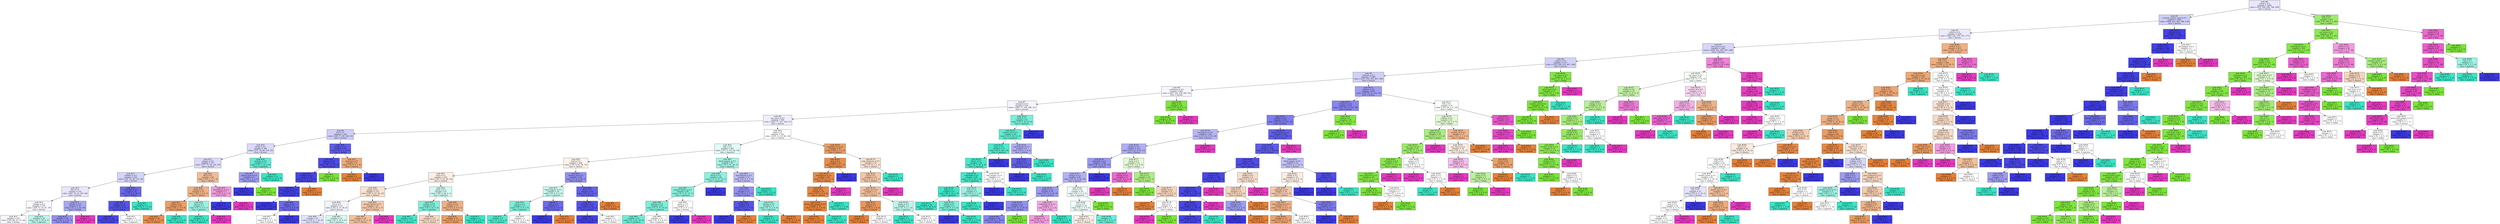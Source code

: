 digraph Tree {
node [shape=box, style="filled", color="black"] ;
0 [label=<node &#35;0<br/>cumin &le; 0.5<br/>samples = 2298<br/>value = [412, 568, 290, 769, 259]<br/>class = korean>, fillcolor="#3c39e51e"] ;
1 [label=<node &#35;1<br/>roasted_sesame_seed &le; 0.5<br/>samples = 1861<br/>value = [408, 224, 284, 766, 179]<br/>class = korean>, fillcolor="#3c39e53f"] ;
0 -> 1 [labeldistance=2.5, labelangle=45, headlabel="True"] ;
2 [label=<node &#35;2<br/>starch &le; 0.5<br/>samples = 1619<br/>value = [404, 224, 279, 535, 177]<br/>class = korean>, fillcolor="#3c39e51b"] ;
1 -> 2 ;
3 [label=<node &#35;3<br/>lime_juice &le; 0.5<br/>samples = 1406<br/>value = [258, 222, 263, 497, 166]<br/>class = korean>, fillcolor="#3c39e534"] ;
2 -> 3 ;
4 [label=<node &#35;4<br/>yogurt &le; 0.5<br/>samples = 1317<br/>value = [252, 209, 253, 497, 106]<br/>class = korean>, fillcolor="#3c39e53a"] ;
3 -> 4 ;
5 [label=<node &#35;5<br/>cayenne &le; 0.5<br/>samples = 1269<br/>value = [251, 164, 252, 497, 105]<br/>class = korean>, fillcolor="#3c39e53d"] ;
4 -> 5 ;
6 [label=<node &#35;6<br/>cardamom &le; 0.5<br/>samples = 862<br/>value = [203, 105, 236, 266, 52]<br/>class = korean>, fillcolor="#3c39e50c"] ;
5 -> 6 ;
7 [label=<node &#35;7<br/>seaweed &le; 0.5<br/>samples = 833<br/>value = [203, 77, 236, 266, 51]<br/>class = korean>, fillcolor="#3c39e50d"] ;
6 -> 7 ;
8 [label=<node &#35;8<br/>soy_sauce &le; 0.5<br/>samples = 768<br/>value = [203, 77, 187, 250, 51]<br/>class = korean>, fillcolor="#3c39e515"] ;
7 -> 8 ;
9 [label=<node &#35;9<br/>nut &le; 0.5<br/>samples = 426<br/>value = [82, 77, 68, 166, 33]<br/>class = korean>, fillcolor="#3c39e53e"] ;
8 -> 9 ;
10 [label=<node &#35;10<br/>barley &le; 0.5<br/>samples = 388<br/>value = [77, 76, 68, 134, 33]<br/>class = korean>, fillcolor="#3c39e52f"] ;
9 -> 10 ;
11 [label=<node &#35;11<br/>pepper &le; 0.5<br/>samples = 371<br/>value = [77, 75, 54, 132, 33]<br/>class = korean>, fillcolor="#3c39e530"] ;
10 -> 11 ;
12 [label=<node &#35;12<br/>soybean &le; 0.5<br/>samples = 345<br/>value = [61, 74, 49, 131, 30]<br/>class = korean>, fillcolor="#3c39e536"] ;
11 -> 12 ;
13 [label=<node &#35;13<br/>fish &le; 0.5<br/>samples = 310<br/>value = [61, 74, 43, 103, 29]<br/>class = korean>, fillcolor="#3c39e51f"] ;
12 -> 13 ;
14 [label=<node &#35;14<br/>vinegar &le; 0.5<br/>samples = 273<br/>value = [59, 73, 41, 81, 19]<br/>class = korean>, fillcolor="#3c39e50a"] ;
13 -> 14 ;
15 [label=<node &#35;15<br/>samples = 235<br/>value = [55, 68, 23, 73, 16]<br/>class = korean>, fillcolor="#3c39e508"] ;
14 -> 15 ;
16 [label=<node &#35;16<br/>samples = 38<br/>value = [4, 5, 18, 8, 3]<br/>class = japanese>, fillcolor="#39e5c555"] ;
14 -> 16 ;
17 [label=<node &#35;17<br/>cilantro &le; 0.5<br/>samples = 37<br/>value = [2, 1, 2, 22, 10]<br/>class = korean>, fillcolor="#3c39e571"] ;
13 -> 17 ;
18 [label=<node &#35;18<br/>samples = 34<br/>value = [2, 1, 2, 22, 7]<br/>class = korean>, fillcolor="#3c39e58e"] ;
17 -> 18 ;
19 [label=<node &#35;19<br/>samples = 3<br/>value = [0, 0, 0, 0, 3]<br/>class = thai>, fillcolor="#e539c0ff"] ;
17 -> 19 ;
20 [label=<node &#35;20<br/>enokidake &le; 0.5<br/>samples = 35<br/>value = [0, 0, 6, 28, 1]<br/>class = korean>, fillcolor="#3c39e5c1"] ;
12 -> 20 ;
21 [label=<node &#35;21<br/>vinegar &le; 0.5<br/>samples = 32<br/>value = [0, 0, 3, 28, 1]<br/>class = korean>, fillcolor="#3c39e5dc"] ;
20 -> 21 ;
22 [label=<node &#35;22<br/>samples = 30<br/>value = [0, 0, 2, 28, 0]<br/>class = korean>, fillcolor="#3c39e5ed"] ;
21 -> 22 ;
23 [label=<node &#35;23<br/>samples = 2<br/>value = [0, 0, 1, 0, 1]<br/>class = japanese>, fillcolor="#39e5c500"] ;
21 -> 23 ;
24 [label=<node &#35;24<br/>samples = 3<br/>value = [0, 0, 3, 0, 0]<br/>class = japanese>, fillcolor="#39e5c5ff"] ;
20 -> 24 ;
25 [label=<node &#35;25<br/>fish &le; 0.5<br/>samples = 26<br/>value = [16, 1, 5, 1, 3]<br/>class = chinese>, fillcolor="#e5813986"] ;
11 -> 25 ;
26 [label=<node &#35;26<br/>bread &le; 0.5<br/>samples = 23<br/>value = [16, 1, 5, 0, 1]<br/>class = chinese>, fillcolor="#e581399c"] ;
25 -> 26 ;
27 [label=<node &#35;27<br/>radish &le; 0.5<br/>samples = 20<br/>value = [16, 1, 3, 0, 0]<br/>class = chinese>, fillcolor="#e58139c3"] ;
26 -> 27 ;
28 [label=<node &#35;28<br/>samples = 18<br/>value = [16, 1, 1, 0, 0]<br/>class = chinese>, fillcolor="#e58139e1"] ;
27 -> 28 ;
29 [label=<node &#35;29<br/>samples = 2<br/>value = [0, 0, 2, 0, 0]<br/>class = japanese>, fillcolor="#39e5c5ff"] ;
27 -> 29 ;
30 [label=<node &#35;30<br/>basil &le; 0.5<br/>samples = 3<br/>value = [0, 0, 2, 0, 1]<br/>class = japanese>, fillcolor="#39e5c57f"] ;
26 -> 30 ;
31 [label=<node &#35;31<br/>samples = 2<br/>value = [0, 0, 2, 0, 0]<br/>class = japanese>, fillcolor="#39e5c5ff"] ;
30 -> 31 ;
32 [label=<node &#35;32<br/>samples = 1<br/>value = [0, 0, 0, 0, 1]<br/>class = thai>, fillcolor="#e539c0ff"] ;
30 -> 32 ;
33 [label=<node &#35;33<br/>lemongrass &le; 0.5<br/>samples = 3<br/>value = [0, 0, 0, 1, 2]<br/>class = thai>, fillcolor="#e539c07f"] ;
25 -> 33 ;
34 [label=<node &#35;34<br/>samples = 1<br/>value = [0, 0, 0, 1, 0]<br/>class = korean>, fillcolor="#3c39e5ff"] ;
33 -> 34 ;
35 [label=<node &#35;35<br/>samples = 2<br/>value = [0, 0, 0, 0, 2]<br/>class = thai>, fillcolor="#e539c0ff"] ;
33 -> 35 ;
36 [label=<node &#35;36<br/>soybean &le; 0.5<br/>samples = 17<br/>value = [0, 1, 14, 2, 0]<br/>class = japanese>, fillcolor="#39e5c5cc"] ;
10 -> 36 ;
37 [label=<node &#35;37<br/>lemon_juice &le; 0.5<br/>samples = 3<br/>value = [0, 1, 0, 2, 0]<br/>class = korean>, fillcolor="#3c39e57f"] ;
36 -> 37 ;
38 [label=<node &#35;38<br/>samples = 2<br/>value = [0, 0, 0, 2, 0]<br/>class = korean>, fillcolor="#3c39e5ff"] ;
37 -> 38 ;
39 [label=<node &#35;39<br/>samples = 1<br/>value = [0, 1, 0, 0, 0]<br/>class = indian>, fillcolor="#7be539ff"] ;
37 -> 39 ;
40 [label=<node &#35;40<br/>samples = 14<br/>value = [0, 0, 14, 0, 0]<br/>class = japanese>, fillcolor="#39e5c5ff"] ;
36 -> 40 ;
41 [label=<node &#35;41<br/>chicken &le; 0.5<br/>samples = 38<br/>value = [5, 1, 0, 32, 0]<br/>class = korean>, fillcolor="#3c39e5d1"] ;
9 -> 41 ;
42 [label=<node &#35;42<br/>cashew &le; 0.5<br/>samples = 34<br/>value = [2, 1, 0, 31, 0]<br/>class = korean>, fillcolor="#3c39e5e7"] ;
41 -> 42 ;
43 [label=<node &#35;43<br/>shellfish &le; 0.5<br/>samples = 33<br/>value = [2, 0, 0, 31, 0]<br/>class = korean>, fillcolor="#3c39e5ef"] ;
42 -> 43 ;
44 [label=<node &#35;44<br/>cane_molasses &le; 0.5<br/>samples = 32<br/>value = [1, 0, 0, 31, 0]<br/>class = korean>, fillcolor="#3c39e5f7"] ;
43 -> 44 ;
45 [label=<node &#35;45<br/>samples = 27<br/>value = [0, 0, 0, 27, 0]<br/>class = korean>, fillcolor="#3c39e5ff"] ;
44 -> 45 ;
46 [label=<node &#35;46<br/>ginger &le; 0.5<br/>samples = 5<br/>value = [1, 0, 0, 4, 0]<br/>class = korean>, fillcolor="#3c39e5bf"] ;
44 -> 46 ;
47 [label=<node &#35;47<br/>samples = 2<br/>value = [1, 0, 0, 1, 0]<br/>class = chinese>, fillcolor="#e5813900"] ;
46 -> 47 ;
48 [label=<node &#35;48<br/>samples = 3<br/>value = [0, 0, 0, 3, 0]<br/>class = korean>, fillcolor="#3c39e5ff"] ;
46 -> 48 ;
49 [label=<node &#35;49<br/>samples = 1<br/>value = [1, 0, 0, 0, 0]<br/>class = chinese>, fillcolor="#e58139ff"] ;
43 -> 49 ;
50 [label=<node &#35;50<br/>samples = 1<br/>value = [0, 1, 0, 0, 0]<br/>class = indian>, fillcolor="#7be539ff"] ;
42 -> 50 ;
51 [label=<node &#35;51<br/>mustard &le; 0.5<br/>samples = 4<br/>value = [3, 0, 0, 1, 0]<br/>class = chinese>, fillcolor="#e58139aa"] ;
41 -> 51 ;
52 [label=<node &#35;52<br/>samples = 3<br/>value = [3, 0, 0, 0, 0]<br/>class = chinese>, fillcolor="#e58139ff"] ;
51 -> 52 ;
53 [label=<node &#35;53<br/>samples = 1<br/>value = [0, 0, 0, 1, 0]<br/>class = korean>, fillcolor="#3c39e5ff"] ;
51 -> 53 ;
54 [label=<node &#35;54<br/>pork &le; 0.5<br/>samples = 342<br/>value = [121, 0, 119, 84, 18]<br/>class = chinese>, fillcolor="#e5813902"] ;
8 -> 54 ;
55 [label=<node &#35;55<br/>sake &le; 0.5<br/>samples = 287<br/>value = [77, 0, 112, 82, 16]<br/>class = japanese>, fillcolor="#39e5c525"] ;
54 -> 55 ;
56 [label=<node &#35;56<br/>beef &le; 0.5<br/>samples = 206<br/>value = [74, 0, 61, 56, 15]<br/>class = chinese>, fillcolor="#e5813917"] ;
55 -> 56 ;
57 [label=<node &#35;57<br/>wine &le; 0.5<br/>samples = 162<br/>value = [67, 0, 53, 28, 14]<br/>class = chinese>, fillcolor="#e5813921"] ;
56 -> 57 ;
58 [label=<node &#35;58<br/>ginger &le; 0.5<br/>samples = 115<br/>value = [47, 0, 27, 28, 13]<br/>class = chinese>, fillcolor="#e5813938"] ;
57 -> 58 ;
59 [label=<node &#35;59<br/>rice &le; 0.5<br/>samples = 72<br/>value = [23, 0, 17, 26, 6]<br/>class = korean>, fillcolor="#3c39e510"] ;
58 -> 59 ;
60 [label=<node &#35;60<br/>samples = 47<br/>value = [18, 0, 7, 22, 0]<br/>class = korean>, fillcolor="#3c39e523"] ;
59 -> 60 ;
61 [label=<node &#35;61<br/>samples = 25<br/>value = [5, 0, 10, 4, 6]<br/>class = japanese>, fillcolor="#39e5c536"] ;
59 -> 61 ;
62 [label=<node &#35;62<br/>peanut_butter &le; 0.5<br/>samples = 43<br/>value = [24, 0, 10, 2, 7]<br/>class = chinese>, fillcolor="#e581396c"] ;
58 -> 62 ;
63 [label=<node &#35;63<br/>samples = 39<br/>value = [24, 0, 10, 2, 3]<br/>class = chinese>, fillcolor="#e581397b"] ;
62 -> 63 ;
64 [label=<node &#35;64<br/>samples = 4<br/>value = [0, 0, 0, 0, 4]<br/>class = thai>, fillcolor="#e539c0ff"] ;
62 -> 64 ;
65 [label=<node &#35;65<br/>garlic &le; 0.5<br/>samples = 47<br/>value = [20, 0, 26, 0, 1]<br/>class = japanese>, fillcolor="#39e5c539"] ;
57 -> 65 ;
66 [label=<node &#35;66<br/>scallion &le; 0.5<br/>samples = 30<br/>value = [8, 0, 22, 0, 0]<br/>class = japanese>, fillcolor="#39e5c5a2"] ;
65 -> 66 ;
67 [label=<node &#35;67<br/>samples = 18<br/>value = [1, 0, 17, 0, 0]<br/>class = japanese>, fillcolor="#39e5c5f0"] ;
66 -> 67 ;
68 [label=<node &#35;68<br/>samples = 12<br/>value = [7, 0, 5, 0, 0]<br/>class = chinese>, fillcolor="#e5813949"] ;
66 -> 68 ;
69 [label=<node &#35;69<br/>tomato &le; 0.5<br/>samples = 17<br/>value = [12, 0, 4, 0, 1]<br/>class = chinese>, fillcolor="#e581399d"] ;
65 -> 69 ;
70 [label=<node &#35;70<br/>samples = 15<br/>value = [12, 0, 2, 0, 1]<br/>class = chinese>, fillcolor="#e58139c4"] ;
69 -> 70 ;
71 [label=<node &#35;71<br/>samples = 2<br/>value = [0, 0, 2, 0, 0]<br/>class = japanese>, fillcolor="#39e5c5ff"] ;
69 -> 71 ;
72 [label=<node &#35;72<br/>sesame_oil &le; 0.5<br/>samples = 44<br/>value = [7, 0, 8, 28, 1]<br/>class = korean>, fillcolor="#3c39e58e"] ;
56 -> 72 ;
73 [label=<node &#35;73<br/>black_pepper &le; 0.5<br/>samples = 16<br/>value = [3, 0, 8, 5, 0]<br/>class = japanese>, fillcolor="#39e5c546"] ;
72 -> 73 ;
74 [label=<node &#35;74<br/>carrot &le; 0.5<br/>samples = 11<br/>value = [2, 0, 8, 1, 0]<br/>class = japanese>, fillcolor="#39e5c5aa"] ;
73 -> 74 ;
75 [label=<node &#35;75<br/>samples = 9<br/>value = [1, 0, 8, 0, 0]<br/>class = japanese>, fillcolor="#39e5c5df"] ;
74 -> 75 ;
76 [label=<node &#35;76<br/>samples = 2<br/>value = [1, 0, 0, 1, 0]<br/>class = chinese>, fillcolor="#e5813900"] ;
74 -> 76 ;
77 [label=<node &#35;77<br/>kelp &le; 0.5<br/>samples = 5<br/>value = [1, 0, 0, 4, 0]<br/>class = korean>, fillcolor="#3c39e5bf"] ;
73 -> 77 ;
78 [label=<node &#35;78<br/>samples = 4<br/>value = [0, 0, 0, 4, 0]<br/>class = korean>, fillcolor="#3c39e5ff"] ;
77 -> 78 ;
79 [label=<node &#35;79<br/>samples = 1<br/>value = [1, 0, 0, 0, 0]<br/>class = chinese>, fillcolor="#e58139ff"] ;
77 -> 79 ;
80 [label=<node &#35;80<br/>bean &le; 0.5<br/>samples = 28<br/>value = [4, 0, 0, 23, 1]<br/>class = korean>, fillcolor="#3c39e5ca"] ;
72 -> 80 ;
81 [label=<node &#35;81<br/>coriander &le; 0.5<br/>samples = 26<br/>value = [2, 0, 0, 23, 1]<br/>class = korean>, fillcolor="#3c39e5df"] ;
80 -> 81 ;
82 [label=<node &#35;82<br/>samples = 24<br/>value = [1, 0, 0, 23, 0]<br/>class = korean>, fillcolor="#3c39e5f4"] ;
81 -> 82 ;
83 [label=<node &#35;83<br/>samples = 2<br/>value = [1, 0, 0, 0, 1]<br/>class = chinese>, fillcolor="#e5813900"] ;
81 -> 83 ;
84 [label=<node &#35;84<br/>samples = 2<br/>value = [2, 0, 0, 0, 0]<br/>class = chinese>, fillcolor="#e58139ff"] ;
80 -> 84 ;
85 [label=<node &#35;85<br/>black_pepper &le; 0.5<br/>samples = 81<br/>value = [3, 0, 51, 26, 1]<br/>class = japanese>, fillcolor="#39e5c574"] ;
55 -> 85 ;
86 [label=<node &#35;86<br/>lemon &le; 0.5<br/>samples = 68<br/>value = [1, 0, 47, 19, 1]<br/>class = japanese>, fillcolor="#39e5c592"] ;
85 -> 86 ;
87 [label=<node &#35;87<br/>peanut_butter &le; 0.5<br/>samples = 66<br/>value = [1, 0, 47, 17, 1]<br/>class = japanese>, fillcolor="#39e5c59c"] ;
86 -> 87 ;
88 [label=<node &#35;88<br/>soybean &le; 0.5<br/>samples = 64<br/>value = [1, 0, 47, 16, 0]<br/>class = japanese>, fillcolor="#39e5c5a5"] ;
87 -> 88 ;
89 [label=<node &#35;89<br/>samples = 52<br/>value = [1, 0, 41, 10, 0]<br/>class = japanese>, fillcolor="#39e5c5bc"] ;
88 -> 89 ;
90 [label=<node &#35;90<br/>samples = 12<br/>value = [0, 0, 6, 6, 0]<br/>class = japanese>, fillcolor="#39e5c500"] ;
88 -> 90 ;
91 [label=<node &#35;91<br/>garlic &le; 0.5<br/>samples = 2<br/>value = [0, 0, 0, 1, 1]<br/>class = korean>, fillcolor="#3c39e500"] ;
87 -> 91 ;
92 [label=<node &#35;92<br/>samples = 1<br/>value = [0, 0, 0, 1, 0]<br/>class = korean>, fillcolor="#3c39e5ff"] ;
91 -> 92 ;
93 [label=<node &#35;93<br/>samples = 1<br/>value = [0, 0, 0, 0, 1]<br/>class = thai>, fillcolor="#e539c0ff"] ;
91 -> 93 ;
94 [label=<node &#35;94<br/>samples = 2<br/>value = [0, 0, 0, 2, 0]<br/>class = korean>, fillcolor="#3c39e5ff"] ;
86 -> 94 ;
95 [label=<node &#35;95<br/>katsuobushi &le; 0.5<br/>samples = 13<br/>value = [2, 0, 4, 7, 0]<br/>class = korean>, fillcolor="#3c39e555"] ;
85 -> 95 ;
96 [label=<node &#35;96<br/>carrot &le; 0.5<br/>samples = 11<br/>value = [2, 0, 2, 7, 0]<br/>class = korean>, fillcolor="#3c39e58e"] ;
95 -> 96 ;
97 [label=<node &#35;97<br/>honey &le; 0.5<br/>samples = 8<br/>value = [1, 0, 0, 7, 0]<br/>class = korean>, fillcolor="#3c39e5db"] ;
96 -> 97 ;
98 [label=<node &#35;98<br/>samples = 7<br/>value = [0, 0, 0, 7, 0]<br/>class = korean>, fillcolor="#3c39e5ff"] ;
97 -> 98 ;
99 [label=<node &#35;99<br/>samples = 1<br/>value = [1, 0, 0, 0, 0]<br/>class = chinese>, fillcolor="#e58139ff"] ;
97 -> 99 ;
100 [label=<node &#35;100<br/>chicken &le; 0.5<br/>samples = 3<br/>value = [1, 0, 2, 0, 0]<br/>class = japanese>, fillcolor="#39e5c57f"] ;
96 -> 100 ;
101 [label=<node &#35;101<br/>samples = 2<br/>value = [0, 0, 2, 0, 0]<br/>class = japanese>, fillcolor="#39e5c5ff"] ;
100 -> 101 ;
102 [label=<node &#35;102<br/>samples = 1<br/>value = [1, 0, 0, 0, 0]<br/>class = chinese>, fillcolor="#e58139ff"] ;
100 -> 102 ;
103 [label=<node &#35;103<br/>samples = 2<br/>value = [0, 0, 2, 0, 0]<br/>class = japanese>, fillcolor="#39e5c5ff"] ;
95 -> 103 ;
104 [label=<node &#35;104<br/>vegetable_oil &le; 0.5<br/>samples = 55<br/>value = [44, 0, 7, 2, 2]<br/>class = chinese>, fillcolor="#e58139c5"] ;
54 -> 104 ;
105 [label=<node &#35;105<br/>pear &le; 0.5<br/>samples = 41<br/>value = [37, 0, 2, 1, 1]<br/>class = chinese>, fillcolor="#e58139e5"] ;
104 -> 105 ;
106 [label=<node &#35;106<br/>lemongrass &le; 0.5<br/>samples = 40<br/>value = [37, 0, 2, 0, 1]<br/>class = chinese>, fillcolor="#e58139eb"] ;
105 -> 106 ;
107 [label=<node &#35;107<br/>squid &le; 0.5<br/>samples = 39<br/>value = [37, 0, 2, 0, 0]<br/>class = chinese>, fillcolor="#e58139f1"] ;
106 -> 107 ;
108 [label=<node &#35;108<br/>green_bell_pepper &le; 0.5<br/>samples = 38<br/>value = [37, 0, 1, 0, 0]<br/>class = chinese>, fillcolor="#e58139f8"] ;
107 -> 108 ;
109 [label=<node &#35;109<br/>samples = 37<br/>value = [37, 0, 0, 0, 0]<br/>class = chinese>, fillcolor="#e58139ff"] ;
108 -> 109 ;
110 [label=<node &#35;110<br/>samples = 1<br/>value = [0, 0, 1, 0, 0]<br/>class = japanese>, fillcolor="#39e5c5ff"] ;
108 -> 110 ;
111 [label=<node &#35;111<br/>samples = 1<br/>value = [0, 0, 1, 0, 0]<br/>class = japanese>, fillcolor="#39e5c5ff"] ;
107 -> 111 ;
112 [label=<node &#35;112<br/>samples = 1<br/>value = [0, 0, 0, 0, 1]<br/>class = thai>, fillcolor="#e539c0ff"] ;
106 -> 112 ;
113 [label=<node &#35;113<br/>samples = 1<br/>value = [0, 0, 0, 1, 0]<br/>class = korean>, fillcolor="#3c39e5ff"] ;
105 -> 113 ;
114 [label=<node &#35;114<br/>cane_molasses &le; 0.5<br/>samples = 14<br/>value = [7, 0, 5, 1, 1]<br/>class = chinese>, fillcolor="#e5813939"] ;
104 -> 114 ;
115 [label=<node &#35;115<br/>crab &le; 0.5<br/>samples = 12<br/>value = [7, 0, 3, 1, 1]<br/>class = chinese>, fillcolor="#e5813971"] ;
114 -> 115 ;
116 [label=<node &#35;116<br/>sesame_oil &le; 0.5<br/>samples = 11<br/>value = [7, 0, 3, 1, 0]<br/>class = chinese>, fillcolor="#e5813980"] ;
115 -> 116 ;
117 [label=<node &#35;117<br/>sake &le; 0.5<br/>samples = 7<br/>value = [6, 0, 1, 0, 0]<br/>class = chinese>, fillcolor="#e58139d4"] ;
116 -> 117 ;
118 [label=<node &#35;118<br/>samples = 5<br/>value = [5, 0, 0, 0, 0]<br/>class = chinese>, fillcolor="#e58139ff"] ;
117 -> 118 ;
119 [label=<node &#35;119<br/>samples = 2<br/>value = [1, 0, 1, 0, 0]<br/>class = chinese>, fillcolor="#e5813900"] ;
117 -> 119 ;
120 [label=<node &#35;120<br/>ginger &le; 0.5<br/>samples = 4<br/>value = [1, 0, 2, 1, 0]<br/>class = japanese>, fillcolor="#39e5c555"] ;
116 -> 120 ;
121 [label=<node &#35;121<br/>samples = 2<br/>value = [0, 0, 2, 0, 0]<br/>class = japanese>, fillcolor="#39e5c5ff"] ;
120 -> 121 ;
122 [label=<node &#35;122<br/>samples = 2<br/>value = [1, 0, 0, 1, 0]<br/>class = chinese>, fillcolor="#e5813900"] ;
120 -> 122 ;
123 [label=<node &#35;123<br/>samples = 1<br/>value = [0, 0, 0, 0, 1]<br/>class = thai>, fillcolor="#e539c0ff"] ;
115 -> 123 ;
124 [label=<node &#35;124<br/>samples = 2<br/>value = [0, 0, 2, 0, 0]<br/>class = japanese>, fillcolor="#39e5c5ff"] ;
114 -> 124 ;
125 [label=<node &#35;125<br/>beef &le; 0.5<br/>samples = 65<br/>value = [0, 0, 49, 16, 0]<br/>class = japanese>, fillcolor="#39e5c5ac"] ;
7 -> 125 ;
126 [label=<node &#35;126<br/>sesame_oil &le; 0.5<br/>samples = 59<br/>value = [0, 0, 49, 10, 0]<br/>class = japanese>, fillcolor="#39e5c5cb"] ;
125 -> 126 ;
127 [label=<node &#35;127<br/>bean &le; 0.5<br/>samples = 51<br/>value = [0, 0, 46, 5, 0]<br/>class = japanese>, fillcolor="#39e5c5e3"] ;
126 -> 127 ;
128 [label=<node &#35;128<br/>wheat &le; 0.5<br/>samples = 50<br/>value = [0, 0, 46, 4, 0]<br/>class = japanese>, fillcolor="#39e5c5e9"] ;
127 -> 128 ;
129 [label=<node &#35;129<br/>vegetable &le; 0.5<br/>samples = 46<br/>value = [0, 0, 44, 2, 0]<br/>class = japanese>, fillcolor="#39e5c5f3"] ;
128 -> 129 ;
130 [label=<node &#35;130<br/>kelp &le; 0.5<br/>samples = 43<br/>value = [0, 0, 42, 1, 0]<br/>class = japanese>, fillcolor="#39e5c5f9"] ;
129 -> 130 ;
131 [label=<node &#35;131<br/>samples = 39<br/>value = [0, 0, 39, 0, 0]<br/>class = japanese>, fillcolor="#39e5c5ff"] ;
130 -> 131 ;
132 [label=<node &#35;132<br/>radish &le; 0.5<br/>samples = 4<br/>value = [0, 0, 3, 1, 0]<br/>class = japanese>, fillcolor="#39e5c5aa"] ;
130 -> 132 ;
133 [label=<node &#35;133<br/>samples = 1<br/>value = [0, 0, 0, 1, 0]<br/>class = korean>, fillcolor="#3c39e5ff"] ;
132 -> 133 ;
134 [label=<node &#35;134<br/>samples = 3<br/>value = [0, 0, 3, 0, 0]<br/>class = japanese>, fillcolor="#39e5c5ff"] ;
132 -> 134 ;
135 [label=<node &#35;135<br/>tuna &le; 0.5<br/>samples = 3<br/>value = [0, 0, 2, 1, 0]<br/>class = japanese>, fillcolor="#39e5c57f"] ;
129 -> 135 ;
136 [label=<node &#35;136<br/>samples = 2<br/>value = [0, 0, 2, 0, 0]<br/>class = japanese>, fillcolor="#39e5c5ff"] ;
135 -> 136 ;
137 [label=<node &#35;137<br/>samples = 1<br/>value = [0, 0, 0, 1, 0]<br/>class = korean>, fillcolor="#3c39e5ff"] ;
135 -> 137 ;
138 [label=<node &#35;138<br/>bell_pepper &le; 0.5<br/>samples = 4<br/>value = [0, 0, 2, 2, 0]<br/>class = japanese>, fillcolor="#39e5c500"] ;
128 -> 138 ;
139 [label=<node &#35;139<br/>samples = 2<br/>value = [0, 0, 0, 2, 0]<br/>class = korean>, fillcolor="#3c39e5ff"] ;
138 -> 139 ;
140 [label=<node &#35;140<br/>samples = 2<br/>value = [0, 0, 2, 0, 0]<br/>class = japanese>, fillcolor="#39e5c5ff"] ;
138 -> 140 ;
141 [label=<node &#35;141<br/>samples = 1<br/>value = [0, 0, 0, 1, 0]<br/>class = korean>, fillcolor="#3c39e5ff"] ;
127 -> 141 ;
142 [label=<node &#35;142<br/>katsuobushi &le; 0.5<br/>samples = 8<br/>value = [0, 0, 3, 5, 0]<br/>class = korean>, fillcolor="#3c39e566"] ;
126 -> 142 ;
143 [label=<node &#35;143<br/>pork &le; 0.5<br/>samples = 6<br/>value = [0, 0, 1, 5, 0]<br/>class = korean>, fillcolor="#3c39e5cc"] ;
142 -> 143 ;
144 [label=<node &#35;144<br/>samples = 5<br/>value = [0, 0, 0, 5, 0]<br/>class = korean>, fillcolor="#3c39e5ff"] ;
143 -> 144 ;
145 [label=<node &#35;145<br/>samples = 1<br/>value = [0, 0, 1, 0, 0]<br/>class = japanese>, fillcolor="#39e5c5ff"] ;
143 -> 145 ;
146 [label=<node &#35;146<br/>samples = 2<br/>value = [0, 0, 2, 0, 0]<br/>class = japanese>, fillcolor="#39e5c5ff"] ;
142 -> 146 ;
147 [label=<node &#35;147<br/>samples = 6<br/>value = [0, 0, 0, 6, 0]<br/>class = korean>, fillcolor="#3c39e5ff"] ;
125 -> 147 ;
148 [label=<node &#35;148<br/>coffee &le; 0.5<br/>samples = 29<br/>value = [0, 28, 0, 0, 1]<br/>class = indian>, fillcolor="#7be539f6"] ;
6 -> 148 ;
149 [label=<node &#35;149<br/>samples = 28<br/>value = [0, 28, 0, 0, 0]<br/>class = indian>, fillcolor="#7be539ff"] ;
148 -> 149 ;
150 [label=<node &#35;150<br/>samples = 1<br/>value = [0, 0, 0, 0, 1]<br/>class = thai>, fillcolor="#e539c0ff"] ;
148 -> 150 ;
151 [label=<node &#35;151<br/>cilantro &le; 0.5<br/>samples = 407<br/>value = [48, 59, 16, 231, 53]<br/>class = korean>, fillcolor="#3c39e57e"] ;
5 -> 151 ;
152 [label=<node &#35;152<br/>turmeric &le; 0.5<br/>samples = 352<br/>value = [34, 39, 14, 231, 34]<br/>class = korean>, fillcolor="#3c39e59c"] ;
151 -> 152 ;
153 [label=<node &#35;153<br/>scallion &le; 0.5<br/>samples = 334<br/>value = [34, 22, 14, 231, 33]<br/>class = korean>, fillcolor="#3c39e5a7"] ;
152 -> 153 ;
154 [label=<node &#35;154<br/>lemongrass &le; 0.5<br/>samples = 130<br/>value = [12, 22, 9, 63, 24]<br/>class = korean>, fillcolor="#3c39e55e"] ;
153 -> 154 ;
155 [label=<node &#35;155<br/>tomato &le; 0.5<br/>samples = 123<br/>value = [12, 22, 9, 63, 17]<br/>class = korean>, fillcolor="#3c39e568"] ;
154 -> 155 ;
156 [label=<node &#35;156<br/>vegetable &le; 0.5<br/>samples = 108<br/>value = [9, 15, 9, 63, 12]<br/>class = korean>, fillcolor="#3c39e584"] ;
155 -> 156 ;
157 [label=<node &#35;157<br/>vinegar &le; 0.5<br/>samples = 89<br/>value = [9, 15, 9, 44, 12]<br/>class = korean>, fillcolor="#3c39e564"] ;
156 -> 157 ;
158 [label=<node &#35;158<br/>chicken &le; 0.5<br/>samples = 70<br/>value = [5, 11, 4, 41, 9]<br/>class = korean>, fillcolor="#3c39e582"] ;
157 -> 158 ;
159 [label=<node &#35;159<br/>coconut &le; 0.5<br/>samples = 61<br/>value = [5, 11, 2, 39, 4]<br/>class = korean>, fillcolor="#3c39e58f"] ;
158 -> 159 ;
160 [label=<node &#35;160<br/>samples = 58<br/>value = [5, 8, 2, 39, 4]<br/>class = korean>, fillcolor="#3c39e59e"] ;
159 -> 160 ;
161 [label=<node &#35;161<br/>samples = 3<br/>value = [0, 3, 0, 0, 0]<br/>class = indian>, fillcolor="#7be539ff"] ;
159 -> 161 ;
162 [label=<node &#35;162<br/>vegetable_oil &le; 0.5<br/>samples = 9<br/>value = [0, 0, 2, 2, 5]<br/>class = thai>, fillcolor="#e539c06d"] ;
158 -> 162 ;
163 [label=<node &#35;163<br/>samples = 8<br/>value = [0, 0, 1, 2, 5]<br/>class = thai>, fillcolor="#e539c080"] ;
162 -> 163 ;
164 [label=<node &#35;164<br/>samples = 1<br/>value = [0, 0, 1, 0, 0]<br/>class = japanese>, fillcolor="#39e5c5ff"] ;
162 -> 164 ;
165 [label=<node &#35;165<br/>raisin &le; 0.5<br/>samples = 19<br/>value = [4, 4, 5, 3, 3]<br/>class = japanese>, fillcolor="#39e5c511"] ;
157 -> 165 ;
166 [label=<node &#35;166<br/>rice &le; 0.5<br/>samples = 16<br/>value = [4, 1, 5, 3, 3]<br/>class = japanese>, fillcolor="#39e5c515"] ;
165 -> 166 ;
167 [label=<node &#35;167<br/>samples = 11<br/>value = [4, 1, 1, 3, 2]<br/>class = chinese>, fillcolor="#e5813920"] ;
166 -> 167 ;
168 [label=<node &#35;168<br/>samples = 5<br/>value = [0, 0, 4, 0, 1]<br/>class = japanese>, fillcolor="#39e5c5bf"] ;
166 -> 168 ;
169 [label=<node &#35;169<br/>samples = 3<br/>value = [0, 3, 0, 0, 0]<br/>class = indian>, fillcolor="#7be539ff"] ;
165 -> 169 ;
170 [label=<node &#35;170<br/>samples = 19<br/>value = [0, 0, 0, 19, 0]<br/>class = korean>, fillcolor="#3c39e5ff"] ;
156 -> 170 ;
171 [label=<node &#35;171<br/>onion &le; 0.5<br/>samples = 15<br/>value = [3, 7, 0, 0, 5]<br/>class = indian>, fillcolor="#7be53933"] ;
155 -> 171 ;
172 [label=<node &#35;172<br/>vinegar &le; 0.5<br/>samples = 5<br/>value = [1, 0, 0, 0, 4]<br/>class = thai>, fillcolor="#e539c0bf"] ;
171 -> 172 ;
173 [label=<node &#35;173<br/>samples = 4<br/>value = [0, 0, 0, 0, 4]<br/>class = thai>, fillcolor="#e539c0ff"] ;
172 -> 173 ;
174 [label=<node &#35;174<br/>samples = 1<br/>value = [1, 0, 0, 0, 0]<br/>class = chinese>, fillcolor="#e58139ff"] ;
172 -> 174 ;
175 [label=<node &#35;175<br/>corn &le; 0.5<br/>samples = 10<br/>value = [2, 7, 0, 0, 1]<br/>class = indian>, fillcolor="#7be5399f"] ;
171 -> 175 ;
176 [label=<node &#35;176<br/>samples = 6<br/>value = [0, 6, 0, 0, 0]<br/>class = indian>, fillcolor="#7be539ff"] ;
175 -> 176 ;
177 [label=<node &#35;177<br/>cashew &le; 0.5<br/>samples = 4<br/>value = [2, 1, 0, 0, 1]<br/>class = chinese>, fillcolor="#e5813955"] ;
175 -> 177 ;
178 [label=<node &#35;178<br/>samples = 2<br/>value = [2, 0, 0, 0, 0]<br/>class = chinese>, fillcolor="#e58139ff"] ;
177 -> 178 ;
179 [label=<node &#35;179<br/>lime &le; 0.5<br/>samples = 2<br/>value = [0, 1, 0, 0, 1]<br/>class = indian>, fillcolor="#7be53900"] ;
177 -> 179 ;
180 [label=<node &#35;180<br/>samples = 1<br/>value = [0, 0, 0, 0, 1]<br/>class = thai>, fillcolor="#e539c0ff"] ;
179 -> 180 ;
181 [label=<node &#35;181<br/>samples = 1<br/>value = [0, 1, 0, 0, 0]<br/>class = indian>, fillcolor="#7be539ff"] ;
179 -> 181 ;
182 [label=<node &#35;182<br/>samples = 7<br/>value = [0, 0, 0, 0, 7]<br/>class = thai>, fillcolor="#e539c0ff"] ;
154 -> 182 ;
183 [label=<node &#35;183<br/>peanut_butter &le; 0.5<br/>samples = 204<br/>value = [22, 0, 5, 168, 9]<br/>class = korean>, fillcolor="#3c39e5cd"] ;
153 -> 183 ;
184 [label=<node &#35;184<br/>vinegar &le; 0.5<br/>samples = 199<br/>value = [22, 0, 5, 168, 4]<br/>class = korean>, fillcolor="#3c39e5d2"] ;
183 -> 184 ;
185 [label=<node &#35;185<br/>bean &le; 0.5<br/>samples = 166<br/>value = [11, 0, 2, 150, 3]<br/>class = korean>, fillcolor="#3c39e5e5"] ;
184 -> 185 ;
186 [label=<node &#35;186<br/>tomato &le; 0.5<br/>samples = 160<br/>value = [8, 0, 2, 148, 2]<br/>class = korean>, fillcolor="#3c39e5eb"] ;
185 -> 186 ;
187 [label=<node &#35;187<br/>pepper &le; 0.5<br/>samples = 159<br/>value = [8, 0, 2, 148, 1]<br/>class = korean>, fillcolor="#3c39e5ec"] ;
186 -> 187 ;
188 [label=<node &#35;188<br/>olive_oil &le; 0.5<br/>samples = 158<br/>value = [8, 0, 2, 148, 0]<br/>class = korean>, fillcolor="#3c39e5ee"] ;
187 -> 188 ;
189 [label=<node &#35;189<br/>samples = 157<br/>value = [8, 0, 1, 148, 0]<br/>class = korean>, fillcolor="#3c39e5f0"] ;
188 -> 189 ;
190 [label=<node &#35;190<br/>samples = 1<br/>value = [0, 0, 1, 0, 0]<br/>class = japanese>, fillcolor="#39e5c5ff"] ;
188 -> 190 ;
191 [label=<node &#35;191<br/>samples = 1<br/>value = [0, 0, 0, 0, 1]<br/>class = thai>, fillcolor="#e539c0ff"] ;
187 -> 191 ;
192 [label=<node &#35;192<br/>samples = 1<br/>value = [0, 0, 0, 0, 1]<br/>class = thai>, fillcolor="#e539c0ff"] ;
186 -> 192 ;
193 [label=<node &#35;193<br/>shallot &le; 0.5<br/>samples = 6<br/>value = [3, 0, 0, 2, 1]<br/>class = chinese>, fillcolor="#e5813940"] ;
185 -> 193 ;
194 [label=<node &#35;194<br/>pork &le; 0.5<br/>samples = 5<br/>value = [3, 0, 0, 2, 0]<br/>class = chinese>, fillcolor="#e5813955"] ;
193 -> 194 ;
195 [label=<node &#35;195<br/>shrimp &le; 0.5<br/>samples = 3<br/>value = [1, 0, 0, 2, 0]<br/>class = korean>, fillcolor="#3c39e57f"] ;
194 -> 195 ;
196 [label=<node &#35;196<br/>samples = 2<br/>value = [0, 0, 0, 2, 0]<br/>class = korean>, fillcolor="#3c39e5ff"] ;
195 -> 196 ;
197 [label=<node &#35;197<br/>samples = 1<br/>value = [1, 0, 0, 0, 0]<br/>class = chinese>, fillcolor="#e58139ff"] ;
195 -> 197 ;
198 [label=<node &#35;198<br/>samples = 2<br/>value = [2, 0, 0, 0, 0]<br/>class = chinese>, fillcolor="#e58139ff"] ;
194 -> 198 ;
199 [label=<node &#35;199<br/>samples = 1<br/>value = [0, 0, 0, 0, 1]<br/>class = thai>, fillcolor="#e539c0ff"] ;
193 -> 199 ;
200 [label=<node &#35;200<br/>black_pepper &le; 0.5<br/>samples = 33<br/>value = [11, 0, 3, 18, 1]<br/>class = korean>, fillcolor="#3c39e551"] ;
184 -> 200 ;
201 [label=<node &#35;201<br/>radish &le; 0.5<br/>samples = 23<br/>value = [11, 0, 2, 9, 1]<br/>class = chinese>, fillcolor="#e5813924"] ;
200 -> 201 ;
202 [label=<node &#35;202<br/>vegetable &le; 0.5<br/>samples = 19<br/>value = [11, 0, 2, 5, 1]<br/>class = chinese>, fillcolor="#e581396d"] ;
201 -> 202 ;
203 [label=<node &#35;203<br/>cane_molasses &le; 0.5<br/>samples = 15<br/>value = [10, 0, 2, 2, 1]<br/>class = chinese>, fillcolor="#e581399d"] ;
202 -> 203 ;
204 [label=<node &#35;204<br/>samples = 13<br/>value = [10, 0, 1, 2, 0]<br/>class = chinese>, fillcolor="#e58139b9"] ;
203 -> 204 ;
205 [label=<node &#35;205<br/>samples = 2<br/>value = [0, 0, 1, 0, 1]<br/>class = japanese>, fillcolor="#39e5c500"] ;
203 -> 205 ;
206 [label=<node &#35;206<br/>mushroom &le; 0.5<br/>samples = 4<br/>value = [1, 0, 0, 3, 0]<br/>class = korean>, fillcolor="#3c39e5aa"] ;
202 -> 206 ;
207 [label=<node &#35;207<br/>samples = 3<br/>value = [0, 0, 0, 3, 0]<br/>class = korean>, fillcolor="#3c39e5ff"] ;
206 -> 207 ;
208 [label=<node &#35;208<br/>samples = 1<br/>value = [1, 0, 0, 0, 0]<br/>class = chinese>, fillcolor="#e58139ff"] ;
206 -> 208 ;
209 [label=<node &#35;209<br/>samples = 4<br/>value = [0, 0, 0, 4, 0]<br/>class = korean>, fillcolor="#3c39e5ff"] ;
201 -> 209 ;
210 [label=<node &#35;210<br/>lime &le; 0.5<br/>samples = 10<br/>value = [0, 0, 1, 9, 0]<br/>class = korean>, fillcolor="#3c39e5e3"] ;
200 -> 210 ;
211 [label=<node &#35;211<br/>samples = 9<br/>value = [0, 0, 0, 9, 0]<br/>class = korean>, fillcolor="#3c39e5ff"] ;
210 -> 211 ;
212 [label=<node &#35;212<br/>samples = 1<br/>value = [0, 0, 1, 0, 0]<br/>class = japanese>, fillcolor="#39e5c5ff"] ;
210 -> 212 ;
213 [label=<node &#35;213<br/>samples = 5<br/>value = [0, 0, 0, 0, 5]<br/>class = thai>, fillcolor="#e539c0ff"] ;
183 -> 213 ;
214 [label=<node &#35;214<br/>basil &le; 0.5<br/>samples = 18<br/>value = [0, 17, 0, 0, 1]<br/>class = indian>, fillcolor="#7be539f0"] ;
152 -> 214 ;
215 [label=<node &#35;215<br/>samples = 17<br/>value = [0, 17, 0, 0, 0]<br/>class = indian>, fillcolor="#7be539ff"] ;
214 -> 215 ;
216 [label=<node &#35;216<br/>samples = 1<br/>value = [0, 0, 0, 0, 1]<br/>class = thai>, fillcolor="#e539c0ff"] ;
214 -> 216 ;
217 [label=<node &#35;217<br/>fish &le; 0.5<br/>samples = 55<br/>value = [14, 20, 2, 0, 19]<br/>class = indian>, fillcolor="#7be53907"] ;
151 -> 217 ;
218 [label=<node &#35;218<br/>scallion &le; 0.5<br/>samples = 41<br/>value = [13, 19, 2, 0, 7]<br/>class = indian>, fillcolor="#7be53937"] ;
217 -> 218 ;
219 [label=<node &#35;219<br/>galanga &le; 0.5<br/>samples = 24<br/>value = [2, 17, 1, 0, 4]<br/>class = indian>, fillcolor="#7be539a6"] ;
218 -> 219 ;
220 [label=<node &#35;220<br/>soy_sauce &le; 0.5<br/>samples = 22<br/>value = [2, 17, 1, 0, 2]<br/>class = indian>, fillcolor="#7be539bf"] ;
219 -> 220 ;
221 [label=<node &#35;221<br/>cucumber &le; 0.5<br/>samples = 19<br/>value = [1, 17, 0, 0, 1]<br/>class = indian>, fillcolor="#7be539e3"] ;
220 -> 221 ;
222 [label=<node &#35;222<br/>cane_molasses &le; 0.5<br/>samples = 18<br/>value = [1, 17, 0, 0, 0]<br/>class = indian>, fillcolor="#7be539f0"] ;
221 -> 222 ;
223 [label=<node &#35;223<br/>samples = 16<br/>value = [0, 16, 0, 0, 0]<br/>class = indian>, fillcolor="#7be539ff"] ;
222 -> 223 ;
224 [label=<node &#35;224<br/>tamarind &le; 0.5<br/>samples = 2<br/>value = [1, 1, 0, 0, 0]<br/>class = chinese>, fillcolor="#e5813900"] ;
222 -> 224 ;
225 [label=<node &#35;225<br/>samples = 1<br/>value = [1, 0, 0, 0, 0]<br/>class = chinese>, fillcolor="#e58139ff"] ;
224 -> 225 ;
226 [label=<node &#35;226<br/>samples = 1<br/>value = [0, 1, 0, 0, 0]<br/>class = indian>, fillcolor="#7be539ff"] ;
224 -> 226 ;
227 [label=<node &#35;227<br/>samples = 1<br/>value = [0, 0, 0, 0, 1]<br/>class = thai>, fillcolor="#e539c0ff"] ;
221 -> 227 ;
228 [label=<node &#35;228<br/>ginger &le; 0.5<br/>samples = 3<br/>value = [1, 0, 1, 0, 1]<br/>class = chinese>, fillcolor="#e5813900"] ;
220 -> 228 ;
229 [label=<node &#35;229<br/>samples = 1<br/>value = [0, 0, 0, 0, 1]<br/>class = thai>, fillcolor="#e539c0ff"] ;
228 -> 229 ;
230 [label=<node &#35;230<br/>garlic &le; 0.5<br/>samples = 2<br/>value = [1, 0, 1, 0, 0]<br/>class = chinese>, fillcolor="#e5813900"] ;
228 -> 230 ;
231 [label=<node &#35;231<br/>samples = 1<br/>value = [0, 0, 1, 0, 0]<br/>class = japanese>, fillcolor="#39e5c5ff"] ;
230 -> 231 ;
232 [label=<node &#35;232<br/>samples = 1<br/>value = [1, 0, 0, 0, 0]<br/>class = chinese>, fillcolor="#e58139ff"] ;
230 -> 232 ;
233 [label=<node &#35;233<br/>samples = 2<br/>value = [0, 0, 0, 0, 2]<br/>class = thai>, fillcolor="#e539c0ff"] ;
219 -> 233 ;
234 [label=<node &#35;234<br/>sesame_oil &le; 0.5<br/>samples = 17<br/>value = [11, 2, 1, 0, 3]<br/>class = chinese>, fillcolor="#e5813992"] ;
218 -> 234 ;
235 [label=<node &#35;235<br/>soy_sauce &le; 0.5<br/>samples = 10<br/>value = [4, 2, 1, 0, 3]<br/>class = chinese>, fillcolor="#e5813924"] ;
234 -> 235 ;
236 [label=<node &#35;236<br/>ginger &le; 0.5<br/>samples = 5<br/>value = [0, 2, 0, 0, 3]<br/>class = thai>, fillcolor="#e539c055"] ;
235 -> 236 ;
237 [label=<node &#35;237<br/>samples = 2<br/>value = [0, 0, 0, 0, 2]<br/>class = thai>, fillcolor="#e539c0ff"] ;
236 -> 237 ;
238 [label=<node &#35;238<br/>oyster &le; 0.5<br/>samples = 3<br/>value = [0, 2, 0, 0, 1]<br/>class = indian>, fillcolor="#7be5397f"] ;
236 -> 238 ;
239 [label=<node &#35;239<br/>samples = 2<br/>value = [0, 2, 0, 0, 0]<br/>class = indian>, fillcolor="#7be539ff"] ;
238 -> 239 ;
240 [label=<node &#35;240<br/>samples = 1<br/>value = [0, 0, 0, 0, 1]<br/>class = thai>, fillcolor="#e539c0ff"] ;
238 -> 240 ;
241 [label=<node &#35;241<br/>carrot &le; 0.5<br/>samples = 5<br/>value = [4, 0, 1, 0, 0]<br/>class = chinese>, fillcolor="#e58139bf"] ;
235 -> 241 ;
242 [label=<node &#35;242<br/>samples = 4<br/>value = [4, 0, 0, 0, 0]<br/>class = chinese>, fillcolor="#e58139ff"] ;
241 -> 242 ;
243 [label=<node &#35;243<br/>samples = 1<br/>value = [0, 0, 1, 0, 0]<br/>class = japanese>, fillcolor="#39e5c5ff"] ;
241 -> 243 ;
244 [label=<node &#35;244<br/>samples = 7<br/>value = [7, 0, 0, 0, 0]<br/>class = chinese>, fillcolor="#e58139ff"] ;
234 -> 244 ;
245 [label=<node &#35;245<br/>turmeric &le; 0.5<br/>samples = 14<br/>value = [1, 1, 0, 0, 12]<br/>class = thai>, fillcolor="#e539c0d8"] ;
217 -> 245 ;
246 [label=<node &#35;246<br/>sesame_oil &le; 0.5<br/>samples = 13<br/>value = [1, 0, 0, 0, 12]<br/>class = thai>, fillcolor="#e539c0ea"] ;
245 -> 246 ;
247 [label=<node &#35;247<br/>samples = 12<br/>value = [0, 0, 0, 0, 12]<br/>class = thai>, fillcolor="#e539c0ff"] ;
246 -> 247 ;
248 [label=<node &#35;248<br/>samples = 1<br/>value = [1, 0, 0, 0, 0]<br/>class = chinese>, fillcolor="#e58139ff"] ;
246 -> 248 ;
249 [label=<node &#35;249<br/>samples = 1<br/>value = [0, 1, 0, 0, 0]<br/>class = indian>, fillcolor="#7be539ff"] ;
245 -> 249 ;
250 [label=<node &#35;250<br/>soy_sauce &le; 0.5<br/>samples = 48<br/>value = [1, 45, 1, 0, 1]<br/>class = indian>, fillcolor="#7be539ef"] ;
4 -> 250 ;
251 [label=<node &#35;251<br/>green_tea &le; 0.5<br/>samples = 47<br/>value = [1, 45, 1, 0, 0]<br/>class = indian>, fillcolor="#7be539f4"] ;
250 -> 251 ;
252 [label=<node &#35;252<br/>sesame_seed &le; 0.5<br/>samples = 46<br/>value = [1, 45, 0, 0, 0]<br/>class = indian>, fillcolor="#7be539f9"] ;
251 -> 252 ;
253 [label=<node &#35;253<br/>samples = 45<br/>value = [0, 45, 0, 0, 0]<br/>class = indian>, fillcolor="#7be539ff"] ;
252 -> 253 ;
254 [label=<node &#35;254<br/>samples = 1<br/>value = [1, 0, 0, 0, 0]<br/>class = chinese>, fillcolor="#e58139ff"] ;
252 -> 254 ;
255 [label=<node &#35;255<br/>samples = 1<br/>value = [0, 0, 1, 0, 0]<br/>class = japanese>, fillcolor="#39e5c5ff"] ;
251 -> 255 ;
256 [label=<node &#35;256<br/>samples = 1<br/>value = [0, 0, 0, 0, 1]<br/>class = thai>, fillcolor="#e539c0ff"] ;
250 -> 256 ;
257 [label=<node &#35;257<br/>fish &le; 0.5<br/>samples = 89<br/>value = [6, 13, 10, 0, 60]<br/>class = thai>, fillcolor="#e539c09e"] ;
3 -> 257 ;
258 [label=<node &#35;258<br/>soy_sauce &le; 0.5<br/>samples = 38<br/>value = [6, 13, 7, 0, 12]<br/>class = indian>, fillcolor="#7be5390a"] ;
257 -> 258 ;
259 [label=<node &#35;259<br/>scallion &le; 0.5<br/>samples = 23<br/>value = [1, 13, 4, 0, 5]<br/>class = indian>, fillcolor="#7be53971"] ;
258 -> 259 ;
260 [label=<node &#35;260<br/>vinegar &le; 0.5<br/>samples = 19<br/>value = [1, 12, 4, 0, 2]<br/>class = indian>, fillcolor="#7be53988"] ;
259 -> 260 ;
261 [label=<node &#35;261<br/>shallot &le; 0.5<br/>samples = 17<br/>value = [1, 12, 2, 0, 2]<br/>class = indian>, fillcolor="#7be539aa"] ;
260 -> 261 ;
262 [label=<node &#35;262<br/>wasabi &le; 0.5<br/>samples = 15<br/>value = [1, 12, 1, 0, 1]<br/>class = indian>, fillcolor="#7be539c8"] ;
261 -> 262 ;
263 [label=<node &#35;263<br/>chicken_broth &le; 0.5<br/>samples = 14<br/>value = [1, 12, 0, 0, 1]<br/>class = indian>, fillcolor="#7be539d8"] ;
262 -> 263 ;
264 [label=<node &#35;264<br/>chicken &le; 0.5<br/>samples = 13<br/>value = [1, 12, 0, 0, 0]<br/>class = indian>, fillcolor="#7be539ea"] ;
263 -> 264 ;
265 [label=<node &#35;265<br/>samples = 11<br/>value = [0, 11, 0, 0, 0]<br/>class = indian>, fillcolor="#7be539ff"] ;
264 -> 265 ;
266 [label=<node &#35;266<br/>yogurt &le; 0.5<br/>samples = 2<br/>value = [1, 1, 0, 0, 0]<br/>class = chinese>, fillcolor="#e5813900"] ;
264 -> 266 ;
267 [label=<node &#35;267<br/>samples = 1<br/>value = [1, 0, 0, 0, 0]<br/>class = chinese>, fillcolor="#e58139ff"] ;
266 -> 267 ;
268 [label=<node &#35;268<br/>samples = 1<br/>value = [0, 1, 0, 0, 0]<br/>class = indian>, fillcolor="#7be539ff"] ;
266 -> 268 ;
269 [label=<node &#35;269<br/>samples = 1<br/>value = [0, 0, 0, 0, 1]<br/>class = thai>, fillcolor="#e539c0ff"] ;
263 -> 269 ;
270 [label=<node &#35;270<br/>samples = 1<br/>value = [0, 0, 1, 0, 0]<br/>class = japanese>, fillcolor="#39e5c5ff"] ;
262 -> 270 ;
271 [label=<node &#35;271<br/>butter &le; 0.5<br/>samples = 2<br/>value = [0, 0, 1, 0, 1]<br/>class = japanese>, fillcolor="#39e5c500"] ;
261 -> 271 ;
272 [label=<node &#35;272<br/>samples = 1<br/>value = [0, 0, 1, 0, 0]<br/>class = japanese>, fillcolor="#39e5c5ff"] ;
271 -> 272 ;
273 [label=<node &#35;273<br/>samples = 1<br/>value = [0, 0, 0, 0, 1]<br/>class = thai>, fillcolor="#e539c0ff"] ;
271 -> 273 ;
274 [label=<node &#35;274<br/>samples = 2<br/>value = [0, 0, 2, 0, 0]<br/>class = japanese>, fillcolor="#39e5c5ff"] ;
260 -> 274 ;
275 [label=<node &#35;275<br/>yogurt &le; 0.5<br/>samples = 4<br/>value = [0, 1, 0, 0, 3]<br/>class = thai>, fillcolor="#e539c0aa"] ;
259 -> 275 ;
276 [label=<node &#35;276<br/>samples = 3<br/>value = [0, 0, 0, 0, 3]<br/>class = thai>, fillcolor="#e539c0ff"] ;
275 -> 276 ;
277 [label=<node &#35;277<br/>samples = 1<br/>value = [0, 1, 0, 0, 0]<br/>class = indian>, fillcolor="#7be539ff"] ;
275 -> 277 ;
278 [label=<node &#35;278<br/>sesame_oil &le; 0.5<br/>samples = 15<br/>value = [5, 0, 3, 0, 7]<br/>class = thai>, fillcolor="#e539c033"] ;
258 -> 278 ;
279 [label=<node &#35;279<br/>wheat &le; 0.5<br/>samples = 8<br/>value = [0, 0, 3, 0, 5]<br/>class = thai>, fillcolor="#e539c066"] ;
278 -> 279 ;
280 [label=<node &#35;280<br/>lime_peel_oil &le; 0.5<br/>samples = 6<br/>value = [0, 0, 1, 0, 5]<br/>class = thai>, fillcolor="#e539c0cc"] ;
279 -> 280 ;
281 [label=<node &#35;281<br/>samples = 5<br/>value = [0, 0, 0, 0, 5]<br/>class = thai>, fillcolor="#e539c0ff"] ;
280 -> 281 ;
282 [label=<node &#35;282<br/>samples = 1<br/>value = [0, 0, 1, 0, 0]<br/>class = japanese>, fillcolor="#39e5c5ff"] ;
280 -> 282 ;
283 [label=<node &#35;283<br/>samples = 2<br/>value = [0, 0, 2, 0, 0]<br/>class = japanese>, fillcolor="#39e5c5ff"] ;
279 -> 283 ;
284 [label=<node &#35;284<br/>beef &le; 0.5<br/>samples = 7<br/>value = [5, 0, 0, 0, 2]<br/>class = chinese>, fillcolor="#e5813999"] ;
278 -> 284 ;
285 [label=<node &#35;285<br/>cabbage &le; 0.5<br/>samples = 6<br/>value = [5, 0, 0, 0, 1]<br/>class = chinese>, fillcolor="#e58139cc"] ;
284 -> 285 ;
286 [label=<node &#35;286<br/>samples = 5<br/>value = [5, 0, 0, 0, 0]<br/>class = chinese>, fillcolor="#e58139ff"] ;
285 -> 286 ;
287 [label=<node &#35;287<br/>samples = 1<br/>value = [0, 0, 0, 0, 1]<br/>class = thai>, fillcolor="#e539c0ff"] ;
285 -> 287 ;
288 [label=<node &#35;288<br/>samples = 1<br/>value = [0, 0, 0, 0, 1]<br/>class = thai>, fillcolor="#e539c0ff"] ;
284 -> 288 ;
289 [label=<node &#35;289<br/>bacon &le; 0.5<br/>samples = 51<br/>value = [0, 0, 3, 0, 48]<br/>class = thai>, fillcolor="#e539c0ef"] ;
257 -> 289 ;
290 [label=<node &#35;290<br/>sake &le; 0.5<br/>samples = 50<br/>value = [0, 0, 2, 0, 48]<br/>class = thai>, fillcolor="#e539c0f4"] ;
289 -> 290 ;
291 [label=<node &#35;291<br/>salmon &le; 0.5<br/>samples = 49<br/>value = [0, 0, 1, 0, 48]<br/>class = thai>, fillcolor="#e539c0fa"] ;
290 -> 291 ;
292 [label=<node &#35;292<br/>samples = 47<br/>value = [0, 0, 0, 0, 47]<br/>class = thai>, fillcolor="#e539c0ff"] ;
291 -> 292 ;
293 [label=<node &#35;293<br/>scallion &le; 0.5<br/>samples = 2<br/>value = [0, 0, 1, 0, 1]<br/>class = japanese>, fillcolor="#39e5c500"] ;
291 -> 293 ;
294 [label=<node &#35;294<br/>samples = 1<br/>value = [0, 0, 0, 0, 1]<br/>class = thai>, fillcolor="#e539c0ff"] ;
293 -> 294 ;
295 [label=<node &#35;295<br/>samples = 1<br/>value = [0, 0, 1, 0, 0]<br/>class = japanese>, fillcolor="#39e5c5ff"] ;
293 -> 295 ;
296 [label=<node &#35;296<br/>samples = 1<br/>value = [0, 0, 1, 0, 0]<br/>class = japanese>, fillcolor="#39e5c5ff"] ;
290 -> 296 ;
297 [label=<node &#35;297<br/>samples = 1<br/>value = [0, 0, 1, 0, 0]<br/>class = japanese>, fillcolor="#39e5c5ff"] ;
289 -> 297 ;
298 [label=<node &#35;298<br/>coconut &le; 0.5<br/>samples = 213<br/>value = [146, 2, 16, 38, 11]<br/>class = chinese>, fillcolor="#e581399d"] ;
2 -> 298 ;
299 [label=<node &#35;299<br/>fish &le; 0.5<br/>samples = 208<br/>value = [146, 2, 15, 38, 7]<br/>class = chinese>, fillcolor="#e58139a2"] ;
298 -> 299 ;
300 [label=<node &#35;300<br/>lime_juice &le; 0.5<br/>samples = 185<br/>value = [138, 2, 13, 30, 2]<br/>class = chinese>, fillcolor="#e58139b2"] ;
299 -> 300 ;
301 [label=<node &#35;301<br/>pork &le; 0.5<br/>samples = 182<br/>value = [138, 2, 10, 30, 2]<br/>class = chinese>, fillcolor="#e58139b5"] ;
300 -> 301 ;
302 [label=<node &#35;302<br/>potato &le; 0.5<br/>samples = 134<br/>value = [92, 2, 10, 28, 2]<br/>class = chinese>, fillcolor="#e581399a"] ;
301 -> 302 ;
303 [label=<node &#35;303<br/>ginger &le; 0.5<br/>samples = 132<br/>value = [92, 0, 10, 28, 2]<br/>class = chinese>, fillcolor="#e581399d"] ;
302 -> 303 ;
304 [label=<node &#35;304<br/>chicken &le; 0.5<br/>samples = 63<br/>value = [36, 0, 6, 19, 2]<br/>class = chinese>, fillcolor="#e5813963"] ;
303 -> 304 ;
305 [label=<node &#35;305<br/>pea &le; 0.5<br/>samples = 49<br/>value = [23, 0, 6, 18, 2]<br/>class = chinese>, fillcolor="#e5813929"] ;
304 -> 305 ;
306 [label=<node &#35;306<br/>milk &le; 0.5<br/>samples = 44<br/>value = [18, 0, 6, 18, 2]<br/>class = chinese>, fillcolor="#e5813900"] ;
305 -> 306 ;
307 [label=<node &#35;307<br/>chicken_broth &le; 0.5<br/>samples = 42<br/>value = [18, 0, 4, 18, 2]<br/>class = chinese>, fillcolor="#e5813900"] ;
306 -> 307 ;
308 [label=<node &#35;308<br/>nut &le; 0.5<br/>samples = 37<br/>value = [15, 0, 3, 18, 1]<br/>class = korean>, fillcolor="#3c39e523"] ;
307 -> 308 ;
309 [label=<node &#35;309<br/>mint &le; 0.5<br/>samples = 34<br/>value = [15, 0, 3, 15, 1]<br/>class = chinese>, fillcolor="#e5813900"] ;
308 -> 309 ;
310 [label=<node &#35;310<br/>samples = 33<br/>value = [15, 0, 3, 15, 0]<br/>class = chinese>, fillcolor="#e5813900"] ;
309 -> 310 ;
311 [label=<node &#35;311<br/>samples = 1<br/>value = [0, 0, 0, 0, 1]<br/>class = thai>, fillcolor="#e539c0ff"] ;
309 -> 311 ;
312 [label=<node &#35;312<br/>samples = 3<br/>value = [0, 0, 0, 3, 0]<br/>class = korean>, fillcolor="#3c39e5ff"] ;
308 -> 312 ;
313 [label=<node &#35;313<br/>lemon_juice &le; 0.5<br/>samples = 5<br/>value = [3, 0, 1, 0, 1]<br/>class = chinese>, fillcolor="#e581397f"] ;
307 -> 313 ;
314 [label=<node &#35;314<br/>celery &le; 0.5<br/>samples = 4<br/>value = [3, 0, 1, 0, 0]<br/>class = chinese>, fillcolor="#e58139aa"] ;
313 -> 314 ;
315 [label=<node &#35;315<br/>samples = 3<br/>value = [3, 0, 0, 0, 0]<br/>class = chinese>, fillcolor="#e58139ff"] ;
314 -> 315 ;
316 [label=<node &#35;316<br/>samples = 1<br/>value = [0, 0, 1, 0, 0]<br/>class = japanese>, fillcolor="#39e5c5ff"] ;
314 -> 316 ;
317 [label=<node &#35;317<br/>samples = 1<br/>value = [0, 0, 0, 0, 1]<br/>class = thai>, fillcolor="#e539c0ff"] ;
313 -> 317 ;
318 [label=<node &#35;318<br/>samples = 2<br/>value = [0, 0, 2, 0, 0]<br/>class = japanese>, fillcolor="#39e5c5ff"] ;
306 -> 318 ;
319 [label=<node &#35;319<br/>samples = 5<br/>value = [5, 0, 0, 0, 0]<br/>class = chinese>, fillcolor="#e58139ff"] ;
305 -> 319 ;
320 [label=<node &#35;320<br/>sesame_seed &le; 0.5<br/>samples = 14<br/>value = [13, 0, 0, 1, 0]<br/>class = chinese>, fillcolor="#e58139eb"] ;
304 -> 320 ;
321 [label=<node &#35;321<br/>samples = 13<br/>value = [13, 0, 0, 0, 0]<br/>class = chinese>, fillcolor="#e58139ff"] ;
320 -> 321 ;
322 [label=<node &#35;322<br/>samples = 1<br/>value = [0, 0, 0, 1, 0]<br/>class = korean>, fillcolor="#3c39e5ff"] ;
320 -> 322 ;
323 [label=<node &#35;323<br/>sake &le; 0.5<br/>samples = 69<br/>value = [56, 0, 4, 9, 0]<br/>class = chinese>, fillcolor="#e58139c8"] ;
303 -> 323 ;
324 [label=<node &#35;324<br/>mackerel &le; 0.5<br/>samples = 49<br/>value = [46, 0, 1, 2, 0]<br/>class = chinese>, fillcolor="#e58139ef"] ;
323 -> 324 ;
325 [label=<node &#35;325<br/>maple_syrup &le; 0.5<br/>samples = 48<br/>value = [46, 0, 1, 1, 0]<br/>class = chinese>, fillcolor="#e58139f4"] ;
324 -> 325 ;
326 [label=<node &#35;326<br/>grape_juice &le; 0.5<br/>samples = 47<br/>value = [46, 0, 1, 0, 0]<br/>class = chinese>, fillcolor="#e58139f9"] ;
325 -> 326 ;
327 [label=<node &#35;327<br/>samples = 45<br/>value = [45, 0, 0, 0, 0]<br/>class = chinese>, fillcolor="#e58139ff"] ;
326 -> 327 ;
328 [label=<node &#35;328<br/>beef &le; 0.5<br/>samples = 2<br/>value = [1, 0, 1, 0, 0]<br/>class = chinese>, fillcolor="#e5813900"] ;
326 -> 328 ;
329 [label=<node &#35;329<br/>samples = 1<br/>value = [0, 0, 1, 0, 0]<br/>class = japanese>, fillcolor="#39e5c5ff"] ;
328 -> 329 ;
330 [label=<node &#35;330<br/>samples = 1<br/>value = [1, 0, 0, 0, 0]<br/>class = chinese>, fillcolor="#e58139ff"] ;
328 -> 330 ;
331 [label=<node &#35;331<br/>samples = 1<br/>value = [0, 0, 0, 1, 0]<br/>class = korean>, fillcolor="#3c39e5ff"] ;
325 -> 331 ;
332 [label=<node &#35;332<br/>samples = 1<br/>value = [0, 0, 0, 1, 0]<br/>class = korean>, fillcolor="#3c39e5ff"] ;
324 -> 332 ;
333 [label=<node &#35;333<br/>beef_broth &le; 0.5<br/>samples = 20<br/>value = [10, 0, 3, 7, 0]<br/>class = chinese>, fillcolor="#e581393b"] ;
323 -> 333 ;
334 [label=<node &#35;334<br/>scallion &le; 0.5<br/>samples = 15<br/>value = [5, 0, 3, 7, 0]<br/>class = korean>, fillcolor="#3c39e533"] ;
333 -> 334 ;
335 [label=<node &#35;335<br/>garlic &le; 0.5<br/>samples = 6<br/>value = [0, 0, 2, 4, 0]<br/>class = korean>, fillcolor="#3c39e57f"] ;
334 -> 335 ;
336 [label=<node &#35;336<br/>chicken_broth &le; 0.5<br/>samples = 3<br/>value = [0, 0, 2, 1, 0]<br/>class = japanese>, fillcolor="#39e5c57f"] ;
335 -> 336 ;
337 [label=<node &#35;337<br/>samples = 2<br/>value = [0, 0, 1, 1, 0]<br/>class = japanese>, fillcolor="#39e5c500"] ;
336 -> 337 ;
338 [label=<node &#35;338<br/>samples = 1<br/>value = [0, 0, 1, 0, 0]<br/>class = japanese>, fillcolor="#39e5c5ff"] ;
336 -> 338 ;
339 [label=<node &#35;339<br/>samples = 3<br/>value = [0, 0, 0, 3, 0]<br/>class = korean>, fillcolor="#3c39e5ff"] ;
335 -> 339 ;
340 [label=<node &#35;340<br/>cane_molasses &le; 0.5<br/>samples = 9<br/>value = [5, 0, 1, 3, 0]<br/>class = chinese>, fillcolor="#e5813955"] ;
334 -> 340 ;
341 [label=<node &#35;341<br/>honey &le; 0.5<br/>samples = 8<br/>value = [5, 0, 0, 3, 0]<br/>class = chinese>, fillcolor="#e5813966"] ;
340 -> 341 ;
342 [label=<node &#35;342<br/>pumpkin &le; 0.5<br/>samples = 7<br/>value = [5, 0, 0, 2, 0]<br/>class = chinese>, fillcolor="#e5813999"] ;
341 -> 342 ;
343 [label=<node &#35;343<br/>samples = 6<br/>value = [5, 0, 0, 1, 0]<br/>class = chinese>, fillcolor="#e58139cc"] ;
342 -> 343 ;
344 [label=<node &#35;344<br/>samples = 1<br/>value = [0, 0, 0, 1, 0]<br/>class = korean>, fillcolor="#3c39e5ff"] ;
342 -> 344 ;
345 [label=<node &#35;345<br/>samples = 1<br/>value = [0, 0, 0, 1, 0]<br/>class = korean>, fillcolor="#3c39e5ff"] ;
341 -> 345 ;
346 [label=<node &#35;346<br/>samples = 1<br/>value = [0, 0, 1, 0, 0]<br/>class = japanese>, fillcolor="#39e5c5ff"] ;
340 -> 346 ;
347 [label=<node &#35;347<br/>samples = 5<br/>value = [5, 0, 0, 0, 0]<br/>class = chinese>, fillcolor="#e58139ff"] ;
333 -> 347 ;
348 [label=<node &#35;348<br/>samples = 2<br/>value = [0, 2, 0, 0, 0]<br/>class = indian>, fillcolor="#7be539ff"] ;
302 -> 348 ;
349 [label=<node &#35;349<br/>barley &le; 0.5<br/>samples = 48<br/>value = [46, 0, 0, 2, 0]<br/>class = chinese>, fillcolor="#e58139f4"] ;
301 -> 349 ;
350 [label=<node &#35;350<br/>lettuce &le; 0.5<br/>samples = 47<br/>value = [46, 0, 0, 1, 0]<br/>class = chinese>, fillcolor="#e58139f9"] ;
349 -> 350 ;
351 [label=<node &#35;351<br/>samples = 46<br/>value = [46, 0, 0, 0, 0]<br/>class = chinese>, fillcolor="#e58139ff"] ;
350 -> 351 ;
352 [label=<node &#35;352<br/>samples = 1<br/>value = [0, 0, 0, 1, 0]<br/>class = korean>, fillcolor="#3c39e5ff"] ;
350 -> 352 ;
353 [label=<node &#35;353<br/>samples = 1<br/>value = [0, 0, 0, 1, 0]<br/>class = korean>, fillcolor="#3c39e5ff"] ;
349 -> 353 ;
354 [label=<node &#35;354<br/>samples = 3<br/>value = [0, 0, 3, 0, 0]<br/>class = japanese>, fillcolor="#39e5c5ff"] ;
300 -> 354 ;
355 [label=<node &#35;355<br/>wasabi &le; 0.5<br/>samples = 23<br/>value = [8, 0, 2, 8, 5]<br/>class = chinese>, fillcolor="#e5813900"] ;
299 -> 355 ;
356 [label=<node &#35;356<br/>cucumber &le; 0.5<br/>samples = 21<br/>value = [8, 0, 0, 8, 5]<br/>class = chinese>, fillcolor="#e5813900"] ;
355 -> 356 ;
357 [label=<node &#35;357<br/>vegetable &le; 0.5<br/>samples = 18<br/>value = [8, 0, 0, 5, 5]<br/>class = chinese>, fillcolor="#e581393b"] ;
356 -> 357 ;
358 [label=<node &#35;358<br/>carrot &le; 0.5<br/>samples = 16<br/>value = [8, 0, 0, 3, 5]<br/>class = chinese>, fillcolor="#e5813946"] ;
357 -> 358 ;
359 [label=<node &#35;359<br/>cayenne &le; 0.5<br/>samples = 12<br/>value = [7, 0, 0, 0, 5]<br/>class = chinese>, fillcolor="#e5813949"] ;
358 -> 359 ;
360 [label=<node &#35;360<br/>white_wine &le; 0.5<br/>samples = 6<br/>value = [5, 0, 0, 0, 1]<br/>class = chinese>, fillcolor="#e58139cc"] ;
359 -> 360 ;
361 [label=<node &#35;361<br/>samples = 5<br/>value = [5, 0, 0, 0, 0]<br/>class = chinese>, fillcolor="#e58139ff"] ;
360 -> 361 ;
362 [label=<node &#35;362<br/>samples = 1<br/>value = [0, 0, 0, 0, 1]<br/>class = thai>, fillcolor="#e539c0ff"] ;
360 -> 362 ;
363 [label=<node &#35;363<br/>ginger &le; 0.5<br/>samples = 6<br/>value = [2, 0, 0, 0, 4]<br/>class = thai>, fillcolor="#e539c07f"] ;
359 -> 363 ;
364 [label=<node &#35;364<br/>samples = 3<br/>value = [0, 0, 0, 0, 3]<br/>class = thai>, fillcolor="#e539c0ff"] ;
363 -> 364 ;
365 [label=<node &#35;365<br/>rice &le; 0.5<br/>samples = 3<br/>value = [2, 0, 0, 0, 1]<br/>class = chinese>, fillcolor="#e581397f"] ;
363 -> 365 ;
366 [label=<node &#35;366<br/>samples = 1<br/>value = [1, 0, 0, 0, 0]<br/>class = chinese>, fillcolor="#e58139ff"] ;
365 -> 366 ;
367 [label=<node &#35;367<br/>samples = 2<br/>value = [1, 0, 0, 0, 1]<br/>class = chinese>, fillcolor="#e5813900"] ;
365 -> 367 ;
368 [label=<node &#35;368<br/>soy_sauce &le; 0.5<br/>samples = 4<br/>value = [1, 0, 0, 3, 0]<br/>class = korean>, fillcolor="#3c39e5aa"] ;
358 -> 368 ;
369 [label=<node &#35;369<br/>samples = 3<br/>value = [0, 0, 0, 3, 0]<br/>class = korean>, fillcolor="#3c39e5ff"] ;
368 -> 369 ;
370 [label=<node &#35;370<br/>samples = 1<br/>value = [1, 0, 0, 0, 0]<br/>class = chinese>, fillcolor="#e58139ff"] ;
368 -> 370 ;
371 [label=<node &#35;371<br/>samples = 2<br/>value = [0, 0, 0, 2, 0]<br/>class = korean>, fillcolor="#3c39e5ff"] ;
357 -> 371 ;
372 [label=<node &#35;372<br/>samples = 3<br/>value = [0, 0, 0, 3, 0]<br/>class = korean>, fillcolor="#3c39e5ff"] ;
356 -> 372 ;
373 [label=<node &#35;373<br/>samples = 2<br/>value = [0, 0, 2, 0, 0]<br/>class = japanese>, fillcolor="#39e5c5ff"] ;
355 -> 373 ;
374 [label=<node &#35;374<br/>vanilla &le; 0.5<br/>samples = 5<br/>value = [0, 0, 1, 0, 4]<br/>class = thai>, fillcolor="#e539c0bf"] ;
298 -> 374 ;
375 [label=<node &#35;375<br/>samples = 4<br/>value = [0, 0, 0, 0, 4]<br/>class = thai>, fillcolor="#e539c0ff"] ;
374 -> 375 ;
376 [label=<node &#35;376<br/>samples = 1<br/>value = [0, 0, 1, 0, 0]<br/>class = japanese>, fillcolor="#39e5c5ff"] ;
374 -> 376 ;
377 [label=<node &#35;377<br/>cilantro &le; 0.5<br/>samples = 242<br/>value = [4, 0, 5, 231, 2]<br/>class = korean>, fillcolor="#3c39e5f3"] ;
1 -> 377 ;
378 [label=<node &#35;378<br/>shallot &le; 0.5<br/>samples = 240<br/>value = [3, 0, 5, 231, 1]<br/>class = korean>, fillcolor="#3c39e5f5"] ;
377 -> 378 ;
379 [label=<node &#35;379<br/>peanut_oil &le; 0.5<br/>samples = 239<br/>value = [3, 0, 5, 231, 0]<br/>class = korean>, fillcolor="#3c39e5f6"] ;
378 -> 379 ;
380 [label=<node &#35;380<br/>wasabi &le; 0.5<br/>samples = 238<br/>value = [2, 0, 5, 231, 0]<br/>class = korean>, fillcolor="#3c39e5f7"] ;
379 -> 380 ;
381 [label=<node &#35;381<br/>enokidake &le; 0.5<br/>samples = 237<br/>value = [2, 0, 4, 231, 0]<br/>class = korean>, fillcolor="#3c39e5f8"] ;
380 -> 381 ;
382 [label=<node &#35;382<br/>tuna &le; 0.5<br/>samples = 230<br/>value = [1, 0, 3, 226, 0]<br/>class = korean>, fillcolor="#3c39e5fb"] ;
381 -> 382 ;
383 [label=<node &#35;383<br/>mustard &le; 0.5<br/>samples = 225<br/>value = [1, 0, 2, 222, 0]<br/>class = korean>, fillcolor="#3c39e5fc"] ;
382 -> 383 ;
384 [label=<node &#35;384<br/>starch &le; 0.5<br/>samples = 220<br/>value = [1, 0, 1, 218, 0]<br/>class = korean>, fillcolor="#3c39e5fd"] ;
383 -> 384 ;
385 [label=<node &#35;385<br/>seaweed &le; 0.5<br/>samples = 208<br/>value = [0, 0, 1, 207, 0]<br/>class = korean>, fillcolor="#3c39e5fe"] ;
384 -> 385 ;
386 [label=<node &#35;386<br/>samples = 193<br/>value = [0, 0, 0, 193, 0]<br/>class = korean>, fillcolor="#3c39e5ff"] ;
385 -> 386 ;
387 [label=<node &#35;387<br/>garlic &le; 0.5<br/>samples = 15<br/>value = [0, 0, 1, 14, 0]<br/>class = korean>, fillcolor="#3c39e5ed"] ;
385 -> 387 ;
388 [label=<node &#35;388<br/>scallion &le; 0.5<br/>samples = 3<br/>value = [0, 0, 1, 2, 0]<br/>class = korean>, fillcolor="#3c39e57f"] ;
387 -> 388 ;
389 [label=<node &#35;389<br/>samples = 1<br/>value = [0, 0, 1, 0, 0]<br/>class = japanese>, fillcolor="#39e5c5ff"] ;
388 -> 389 ;
390 [label=<node &#35;390<br/>samples = 2<br/>value = [0, 0, 0, 2, 0]<br/>class = korean>, fillcolor="#3c39e5ff"] ;
388 -> 390 ;
391 [label=<node &#35;391<br/>samples = 12<br/>value = [0, 0, 0, 12, 0]<br/>class = korean>, fillcolor="#3c39e5ff"] ;
387 -> 391 ;
392 [label=<node &#35;392<br/>vegetable_oil &le; 0.5<br/>samples = 12<br/>value = [1, 0, 0, 11, 0]<br/>class = korean>, fillcolor="#3c39e5e8"] ;
384 -> 392 ;
393 [label=<node &#35;393<br/>samples = 10<br/>value = [0, 0, 0, 10, 0]<br/>class = korean>, fillcolor="#3c39e5ff"] ;
392 -> 393 ;
394 [label=<node &#35;394<br/>sake &le; 0.5<br/>samples = 2<br/>value = [1, 0, 0, 1, 0]<br/>class = chinese>, fillcolor="#e5813900"] ;
392 -> 394 ;
395 [label=<node &#35;395<br/>samples = 1<br/>value = [0, 0, 0, 1, 0]<br/>class = korean>, fillcolor="#3c39e5ff"] ;
394 -> 395 ;
396 [label=<node &#35;396<br/>samples = 1<br/>value = [1, 0, 0, 0, 0]<br/>class = chinese>, fillcolor="#e58139ff"] ;
394 -> 396 ;
397 [label=<node &#35;397<br/>cucumber &le; 0.5<br/>samples = 5<br/>value = [0, 0, 1, 4, 0]<br/>class = korean>, fillcolor="#3c39e5bf"] ;
383 -> 397 ;
398 [label=<node &#35;398<br/>samples = 3<br/>value = [0, 0, 0, 3, 0]<br/>class = korean>, fillcolor="#3c39e5ff"] ;
397 -> 398 ;
399 [label=<node &#35;399<br/>beef &le; 0.5<br/>samples = 2<br/>value = [0, 0, 1, 1, 0]<br/>class = japanese>, fillcolor="#39e5c500"] ;
397 -> 399 ;
400 [label=<node &#35;400<br/>samples = 1<br/>value = [0, 0, 0, 1, 0]<br/>class = korean>, fillcolor="#3c39e5ff"] ;
399 -> 400 ;
401 [label=<node &#35;401<br/>samples = 1<br/>value = [0, 0, 1, 0, 0]<br/>class = japanese>, fillcolor="#39e5c5ff"] ;
399 -> 401 ;
402 [label=<node &#35;402<br/>chinese_cabbage &le; 0.5<br/>samples = 5<br/>value = [0, 0, 1, 4, 0]<br/>class = korean>, fillcolor="#3c39e5bf"] ;
382 -> 402 ;
403 [label=<node &#35;403<br/>samples = 4<br/>value = [0, 0, 0, 4, 0]<br/>class = korean>, fillcolor="#3c39e5ff"] ;
402 -> 403 ;
404 [label=<node &#35;404<br/>samples = 1<br/>value = [0, 0, 1, 0, 0]<br/>class = japanese>, fillcolor="#39e5c5ff"] ;
402 -> 404 ;
405 [label=<node &#35;405<br/>kelp &le; 0.5<br/>samples = 7<br/>value = [1, 0, 1, 5, 0]<br/>class = korean>, fillcolor="#3c39e5aa"] ;
381 -> 405 ;
406 [label=<node &#35;406<br/>starch &le; 0.5<br/>samples = 6<br/>value = [1, 0, 0, 5, 0]<br/>class = korean>, fillcolor="#3c39e5cc"] ;
405 -> 406 ;
407 [label=<node &#35;407<br/>samples = 5<br/>value = [0, 0, 0, 5, 0]<br/>class = korean>, fillcolor="#3c39e5ff"] ;
406 -> 407 ;
408 [label=<node &#35;408<br/>samples = 1<br/>value = [1, 0, 0, 0, 0]<br/>class = chinese>, fillcolor="#e58139ff"] ;
406 -> 408 ;
409 [label=<node &#35;409<br/>samples = 1<br/>value = [0, 0, 1, 0, 0]<br/>class = japanese>, fillcolor="#39e5c5ff"] ;
405 -> 409 ;
410 [label=<node &#35;410<br/>samples = 1<br/>value = [0, 0, 1, 0, 0]<br/>class = japanese>, fillcolor="#39e5c5ff"] ;
380 -> 410 ;
411 [label=<node &#35;411<br/>samples = 1<br/>value = [1, 0, 0, 0, 0]<br/>class = chinese>, fillcolor="#e58139ff"] ;
379 -> 411 ;
412 [label=<node &#35;412<br/>samples = 1<br/>value = [0, 0, 0, 0, 1]<br/>class = thai>, fillcolor="#e539c0ff"] ;
378 -> 412 ;
413 [label=<node &#35;413<br/>bell_pepper &le; 0.5<br/>samples = 2<br/>value = [1, 0, 0, 0, 1]<br/>class = chinese>, fillcolor="#e5813900"] ;
377 -> 413 ;
414 [label=<node &#35;414<br/>samples = 1<br/>value = [1, 0, 0, 0, 0]<br/>class = chinese>, fillcolor="#e58139ff"] ;
413 -> 414 ;
415 [label=<node &#35;415<br/>samples = 1<br/>value = [0, 0, 0, 0, 1]<br/>class = thai>, fillcolor="#e539c0ff"] ;
413 -> 415 ;
416 [label=<node &#35;416<br/>fish &le; 0.5<br/>samples = 437<br/>value = [4, 344, 6, 3, 80]<br/>class = indian>, fillcolor="#7be539bd"] ;
0 -> 416 [labeldistance=2.5, labelangle=-45, headlabel="False"] ;
417 [label=<node &#35;417<br/>soy_sauce &le; 0.5<br/>samples = 387<br/>value = [4, 338, 3, 1, 41]<br/>class = indian>, fillcolor="#7be539db"] ;
416 -> 417 ;
418 [label=<node &#35;418<br/>lemongrass &le; 0.5<br/>samples = 358<br/>value = [1, 331, 2, 1, 23]<br/>class = indian>, fillcolor="#7be539ea"] ;
417 -> 418 ;
419 [label=<node &#35;419<br/>shallot &le; 0.5<br/>samples = 352<br/>value = [1, 330, 2, 1, 18]<br/>class = indian>, fillcolor="#7be539ee"] ;
418 -> 419 ;
420 [label=<node &#35;420<br/>marjoram &le; 0.5<br/>samples = 339<br/>value = [0, 323, 2, 1, 13]<br/>class = indian>, fillcolor="#7be539f2"] ;
419 -> 420 ;
421 [label=<node &#35;421<br/>basil &le; 0.5<br/>samples = 337<br/>value = [0, 323, 2, 1, 11]<br/>class = indian>, fillcolor="#7be539f4"] ;
420 -> 421 ;
422 [label=<node &#35;422<br/>mackerel &le; 0.5<br/>samples = 332<br/>value = [0, 321, 2, 1, 8]<br/>class = indian>, fillcolor="#7be539f6"] ;
421 -> 422 ;
423 [label=<node &#35;423<br/>seaweed &le; 0.5<br/>samples = 331<br/>value = [0, 321, 1, 1, 8]<br/>class = indian>, fillcolor="#7be539f7"] ;
422 -> 423 ;
424 [label=<node &#35;424<br/>star_anise &le; 0.5<br/>samples = 330<br/>value = [0, 321, 0, 1, 8]<br/>class = indian>, fillcolor="#7be539f8"] ;
423 -> 424 ;
425 [label=<node &#35;425<br/>asparagus &le; 0.5<br/>samples = 329<br/>value = [0, 321, 0, 1, 7]<br/>class = indian>, fillcolor="#7be539f9"] ;
424 -> 425 ;
426 [label=<node &#35;426<br/>squash &le; 0.5<br/>samples = 327<br/>value = [0, 320, 0, 1, 6]<br/>class = indian>, fillcolor="#7be539f9"] ;
425 -> 426 ;
427 [label=<node &#35;427<br/>peanut_butter &le; 0.5<br/>samples = 325<br/>value = [0, 319, 0, 1, 5]<br/>class = indian>, fillcolor="#7be539fa"] ;
426 -> 427 ;
428 [label=<node &#35;428<br/>starch &le; 0.5<br/>samples = 322<br/>value = [0, 317, 0, 1, 4]<br/>class = indian>, fillcolor="#7be539fb"] ;
427 -> 428 ;
429 [label=<node &#35;429<br/>beef &le; 0.5<br/>samples = 318<br/>value = [0, 314, 0, 1, 3]<br/>class = indian>, fillcolor="#7be539fc"] ;
428 -> 429 ;
430 [label=<node &#35;430<br/>samples = 310<br/>value = [0, 307, 0, 0, 3]<br/>class = indian>, fillcolor="#7be539fd"] ;
429 -> 430 ;
431 [label=<node &#35;431<br/>samples = 8<br/>value = [0, 7, 0, 1, 0]<br/>class = indian>, fillcolor="#7be539db"] ;
429 -> 431 ;
432 [label=<node &#35;432<br/>zucchini &le; 0.5<br/>samples = 4<br/>value = [0, 3, 0, 0, 1]<br/>class = indian>, fillcolor="#7be539aa"] ;
428 -> 432 ;
433 [label=<node &#35;433<br/>samples = 3<br/>value = [0, 3, 0, 0, 0]<br/>class = indian>, fillcolor="#7be539ff"] ;
432 -> 433 ;
434 [label=<node &#35;434<br/>samples = 1<br/>value = [0, 0, 0, 0, 1]<br/>class = thai>, fillcolor="#e539c0ff"] ;
432 -> 434 ;
435 [label=<node &#35;435<br/>wheat &le; 0.5<br/>samples = 3<br/>value = [0, 2, 0, 0, 1]<br/>class = indian>, fillcolor="#7be5397f"] ;
427 -> 435 ;
436 [label=<node &#35;436<br/>samples = 2<br/>value = [0, 2, 0, 0, 0]<br/>class = indian>, fillcolor="#7be539ff"] ;
435 -> 436 ;
437 [label=<node &#35;437<br/>samples = 1<br/>value = [0, 0, 0, 0, 1]<br/>class = thai>, fillcolor="#e539c0ff"] ;
435 -> 437 ;
438 [label=<node &#35;438<br/>turnip &le; 0.5<br/>samples = 2<br/>value = [0, 1, 0, 0, 1]<br/>class = indian>, fillcolor="#7be53900"] ;
426 -> 438 ;
439 [label=<node &#35;439<br/>samples = 1<br/>value = [0, 0, 0, 0, 1]<br/>class = thai>, fillcolor="#e539c0ff"] ;
438 -> 439 ;
440 [label=<node &#35;440<br/>samples = 1<br/>value = [0, 1, 0, 0, 0]<br/>class = indian>, fillcolor="#7be539ff"] ;
438 -> 440 ;
441 [label=<node &#35;441<br/>bell_pepper &le; 0.5<br/>samples = 2<br/>value = [0, 1, 0, 0, 1]<br/>class = indian>, fillcolor="#7be53900"] ;
425 -> 441 ;
442 [label=<node &#35;442<br/>samples = 1<br/>value = [0, 0, 0, 0, 1]<br/>class = thai>, fillcolor="#e539c0ff"] ;
441 -> 442 ;
443 [label=<node &#35;443<br/>samples = 1<br/>value = [0, 1, 0, 0, 0]<br/>class = indian>, fillcolor="#7be539ff"] ;
441 -> 443 ;
444 [label=<node &#35;444<br/>samples = 1<br/>value = [0, 0, 0, 0, 1]<br/>class = thai>, fillcolor="#e539c0ff"] ;
424 -> 444 ;
445 [label=<node &#35;445<br/>samples = 1<br/>value = [0, 0, 1, 0, 0]<br/>class = japanese>, fillcolor="#39e5c5ff"] ;
423 -> 445 ;
446 [label=<node &#35;446<br/>samples = 1<br/>value = [0, 0, 1, 0, 0]<br/>class = japanese>, fillcolor="#39e5c5ff"] ;
422 -> 446 ;
447 [label=<node &#35;447<br/>coconut &le; 0.5<br/>samples = 5<br/>value = [0, 2, 0, 0, 3]<br/>class = thai>, fillcolor="#e539c055"] ;
421 -> 447 ;
448 [label=<node &#35;448<br/>samples = 2<br/>value = [0, 2, 0, 0, 0]<br/>class = indian>, fillcolor="#7be539ff"] ;
447 -> 448 ;
449 [label=<node &#35;449<br/>samples = 3<br/>value = [0, 0, 0, 0, 3]<br/>class = thai>, fillcolor="#e539c0ff"] ;
447 -> 449 ;
450 [label=<node &#35;450<br/>samples = 2<br/>value = [0, 0, 0, 0, 2]<br/>class = thai>, fillcolor="#e539c0ff"] ;
420 -> 450 ;
451 [label=<node &#35;451<br/>white_wine &le; 0.5<br/>samples = 13<br/>value = [1, 7, 0, 0, 5]<br/>class = indian>, fillcolor="#7be53940"] ;
419 -> 451 ;
452 [label=<node &#35;452<br/>chicken_broth &le; 0.5<br/>samples = 10<br/>value = [1, 7, 0, 0, 2]<br/>class = indian>, fillcolor="#7be5399f"] ;
451 -> 452 ;
453 [label=<node &#35;453<br/>scallion &le; 0.5<br/>samples = 9<br/>value = [0, 7, 0, 0, 2]<br/>class = indian>, fillcolor="#7be539b6"] ;
452 -> 453 ;
454 [label=<node &#35;454<br/>rice &le; 0.5<br/>samples = 8<br/>value = [0, 7, 0, 0, 1]<br/>class = indian>, fillcolor="#7be539db"] ;
453 -> 454 ;
455 [label=<node &#35;455<br/>samples = 6<br/>value = [0, 6, 0, 0, 0]<br/>class = indian>, fillcolor="#7be539ff"] ;
454 -> 455 ;
456 [label=<node &#35;456<br/>samples = 2<br/>value = [0, 1, 0, 0, 1]<br/>class = indian>, fillcolor="#7be53900"] ;
454 -> 456 ;
457 [label=<node &#35;457<br/>samples = 1<br/>value = [0, 0, 0, 0, 1]<br/>class = thai>, fillcolor="#e539c0ff"] ;
453 -> 457 ;
458 [label=<node &#35;458<br/>samples = 1<br/>value = [1, 0, 0, 0, 0]<br/>class = chinese>, fillcolor="#e58139ff"] ;
452 -> 458 ;
459 [label=<node &#35;459<br/>samples = 3<br/>value = [0, 0, 0, 0, 3]<br/>class = thai>, fillcolor="#e539c0ff"] ;
451 -> 459 ;
460 [label=<node &#35;460<br/>scallion &le; 0.5<br/>samples = 6<br/>value = [0, 1, 0, 0, 5]<br/>class = thai>, fillcolor="#e539c0cc"] ;
418 -> 460 ;
461 [label=<node &#35;461<br/>samples = 4<br/>value = [0, 0, 0, 0, 4]<br/>class = thai>, fillcolor="#e539c0ff"] ;
460 -> 461 ;
462 [label=<node &#35;462<br/>samples = 2<br/>value = [0, 1, 0, 0, 1]<br/>class = indian>, fillcolor="#7be53900"] ;
460 -> 462 ;
463 [label=<node &#35;463<br/>potato &le; 0.5<br/>samples = 29<br/>value = [3, 7, 1, 0, 18]<br/>class = thai>, fillcolor="#e539c080"] ;
417 -> 463 ;
464 [label=<node &#35;464<br/>starch &le; 0.5<br/>samples = 25<br/>value = [2, 4, 1, 0, 18]<br/>class = thai>, fillcolor="#e539c0aa"] ;
463 -> 464 ;
465 [label=<node &#35;465<br/>cod &le; 0.5<br/>samples = 21<br/>value = [0, 4, 0, 0, 17]<br/>class = thai>, fillcolor="#e539c0c3"] ;
464 -> 465 ;
466 [label=<node &#35;466<br/>cauliflower &le; 0.5<br/>samples = 20<br/>value = [0, 3, 0, 0, 17]<br/>class = thai>, fillcolor="#e539c0d2"] ;
465 -> 466 ;
467 [label=<node &#35;467<br/>sweet_potato &le; 0.5<br/>samples = 19<br/>value = [0, 2, 0, 0, 17]<br/>class = thai>, fillcolor="#e539c0e1"] ;
466 -> 467 ;
468 [label=<node &#35;468<br/>scallop &le; 0.5<br/>samples = 17<br/>value = [0, 1, 0, 0, 16]<br/>class = thai>, fillcolor="#e539c0ef"] ;
467 -> 468 ;
469 [label=<node &#35;469<br/>samples = 15<br/>value = [0, 0, 0, 0, 15]<br/>class = thai>, fillcolor="#e539c0ff"] ;
468 -> 469 ;
470 [label=<node &#35;470<br/>samples = 2<br/>value = [0, 1, 0, 0, 1]<br/>class = indian>, fillcolor="#7be53900"] ;
468 -> 470 ;
471 [label=<node &#35;471<br/>samples = 2<br/>value = [0, 1, 0, 0, 1]<br/>class = indian>, fillcolor="#7be53900"] ;
467 -> 471 ;
472 [label=<node &#35;472<br/>samples = 1<br/>value = [0, 1, 0, 0, 0]<br/>class = indian>, fillcolor="#7be539ff"] ;
466 -> 472 ;
473 [label=<node &#35;473<br/>samples = 1<br/>value = [0, 1, 0, 0, 0]<br/>class = indian>, fillcolor="#7be539ff"] ;
465 -> 473 ;
474 [label=<node &#35;474<br/>ginger &le; 0.5<br/>samples = 4<br/>value = [2, 0, 1, 0, 1]<br/>class = chinese>, fillcolor="#e5813955"] ;
464 -> 474 ;
475 [label=<node &#35;475<br/>lime_juice &le; 0.5<br/>samples = 2<br/>value = [0, 0, 1, 0, 1]<br/>class = japanese>, fillcolor="#39e5c500"] ;
474 -> 475 ;
476 [label=<node &#35;476<br/>samples = 1<br/>value = [0, 0, 1, 0, 0]<br/>class = japanese>, fillcolor="#39e5c5ff"] ;
475 -> 476 ;
477 [label=<node &#35;477<br/>samples = 1<br/>value = [0, 0, 0, 0, 1]<br/>class = thai>, fillcolor="#e539c0ff"] ;
475 -> 477 ;
478 [label=<node &#35;478<br/>samples = 2<br/>value = [2, 0, 0, 0, 0]<br/>class = chinese>, fillcolor="#e58139ff"] ;
474 -> 478 ;
479 [label=<node &#35;479<br/>chicken_broth &le; 0.5<br/>samples = 4<br/>value = [1, 3, 0, 0, 0]<br/>class = indian>, fillcolor="#7be539aa"] ;
463 -> 479 ;
480 [label=<node &#35;480<br/>samples = 3<br/>value = [0, 3, 0, 0, 0]<br/>class = indian>, fillcolor="#7be539ff"] ;
479 -> 480 ;
481 [label=<node &#35;481<br/>samples = 1<br/>value = [1, 0, 0, 0, 0]<br/>class = chinese>, fillcolor="#e58139ff"] ;
479 -> 481 ;
482 [label=<node &#35;482<br/>yogurt &le; 0.5<br/>samples = 50<br/>value = [0, 6, 3, 2, 39]<br/>class = thai>, fillcolor="#e539c0bf"] ;
416 -> 482 ;
483 [label=<node &#35;483<br/>soybean &le; 0.5<br/>samples = 47<br/>value = [0, 3, 3, 2, 39]<br/>class = thai>, fillcolor="#e539c0d1"] ;
482 -> 483 ;
484 [label=<node &#35;484<br/>lemon &le; 0.5<br/>samples = 44<br/>value = [0, 3, 1, 1, 39]<br/>class = thai>, fillcolor="#e539c0e0"] ;
483 -> 484 ;
485 [label=<node &#35;485<br/>seed &le; 0.5<br/>samples = 43<br/>value = [0, 3, 0, 1, 39]<br/>class = thai>, fillcolor="#e539c0e5"] ;
484 -> 485 ;
486 [label=<node &#35;486<br/>olive_oil &le; 0.5<br/>samples = 42<br/>value = [0, 2, 0, 1, 39]<br/>class = thai>, fillcolor="#e539c0ec"] ;
485 -> 486 ;
487 [label=<node &#35;487<br/>carrot &le; 0.5<br/>samples = 41<br/>value = [0, 1, 0, 1, 39]<br/>class = thai>, fillcolor="#e539c0f2"] ;
486 -> 487 ;
488 [label=<node &#35;488<br/>beef_broth &le; 0.5<br/>samples = 39<br/>value = [0, 1, 0, 0, 38]<br/>class = thai>, fillcolor="#e539c0f8"] ;
487 -> 488 ;
489 [label=<node &#35;489<br/>samples = 37<br/>value = [0, 0, 0, 0, 37]<br/>class = thai>, fillcolor="#e539c0ff"] ;
488 -> 489 ;
490 [label=<node &#35;490<br/>garlic &le; 0.5<br/>samples = 2<br/>value = [0, 1, 0, 0, 1]<br/>class = indian>, fillcolor="#7be53900"] ;
488 -> 490 ;
491 [label=<node &#35;491<br/>samples = 1<br/>value = [0, 0, 0, 0, 1]<br/>class = thai>, fillcolor="#e539c0ff"] ;
490 -> 491 ;
492 [label=<node &#35;492<br/>samples = 1<br/>value = [0, 1, 0, 0, 0]<br/>class = indian>, fillcolor="#7be539ff"] ;
490 -> 492 ;
493 [label=<node &#35;493<br/>green_bell_pepper &le; 0.5<br/>samples = 2<br/>value = [0, 0, 0, 1, 1]<br/>class = korean>, fillcolor="#3c39e500"] ;
487 -> 493 ;
494 [label=<node &#35;494<br/>samples = 1<br/>value = [0, 0, 0, 1, 0]<br/>class = korean>, fillcolor="#3c39e5ff"] ;
493 -> 494 ;
495 [label=<node &#35;495<br/>samples = 1<br/>value = [0, 0, 0, 0, 1]<br/>class = thai>, fillcolor="#e539c0ff"] ;
493 -> 495 ;
496 [label=<node &#35;496<br/>samples = 1<br/>value = [0, 1, 0, 0, 0]<br/>class = indian>, fillcolor="#7be539ff"] ;
486 -> 496 ;
497 [label=<node &#35;497<br/>samples = 1<br/>value = [0, 1, 0, 0, 0]<br/>class = indian>, fillcolor="#7be539ff"] ;
485 -> 497 ;
498 [label=<node &#35;498<br/>samples = 1<br/>value = [0, 0, 1, 0, 0]<br/>class = japanese>, fillcolor="#39e5c5ff"] ;
484 -> 498 ;
499 [label=<node &#35;499<br/>egg &le; 0.5<br/>samples = 3<br/>value = [0, 0, 2, 1, 0]<br/>class = japanese>, fillcolor="#39e5c57f"] ;
483 -> 499 ;
500 [label=<node &#35;500<br/>samples = 2<br/>value = [0, 0, 2, 0, 0]<br/>class = japanese>, fillcolor="#39e5c5ff"] ;
499 -> 500 ;
501 [label=<node &#35;501<br/>samples = 1<br/>value = [0, 0, 0, 1, 0]<br/>class = korean>, fillcolor="#3c39e5ff"] ;
499 -> 501 ;
502 [label=<node &#35;502<br/>samples = 3<br/>value = [0, 3, 0, 0, 0]<br/>class = indian>, fillcolor="#7be539ff"] ;
482 -> 502 ;
}